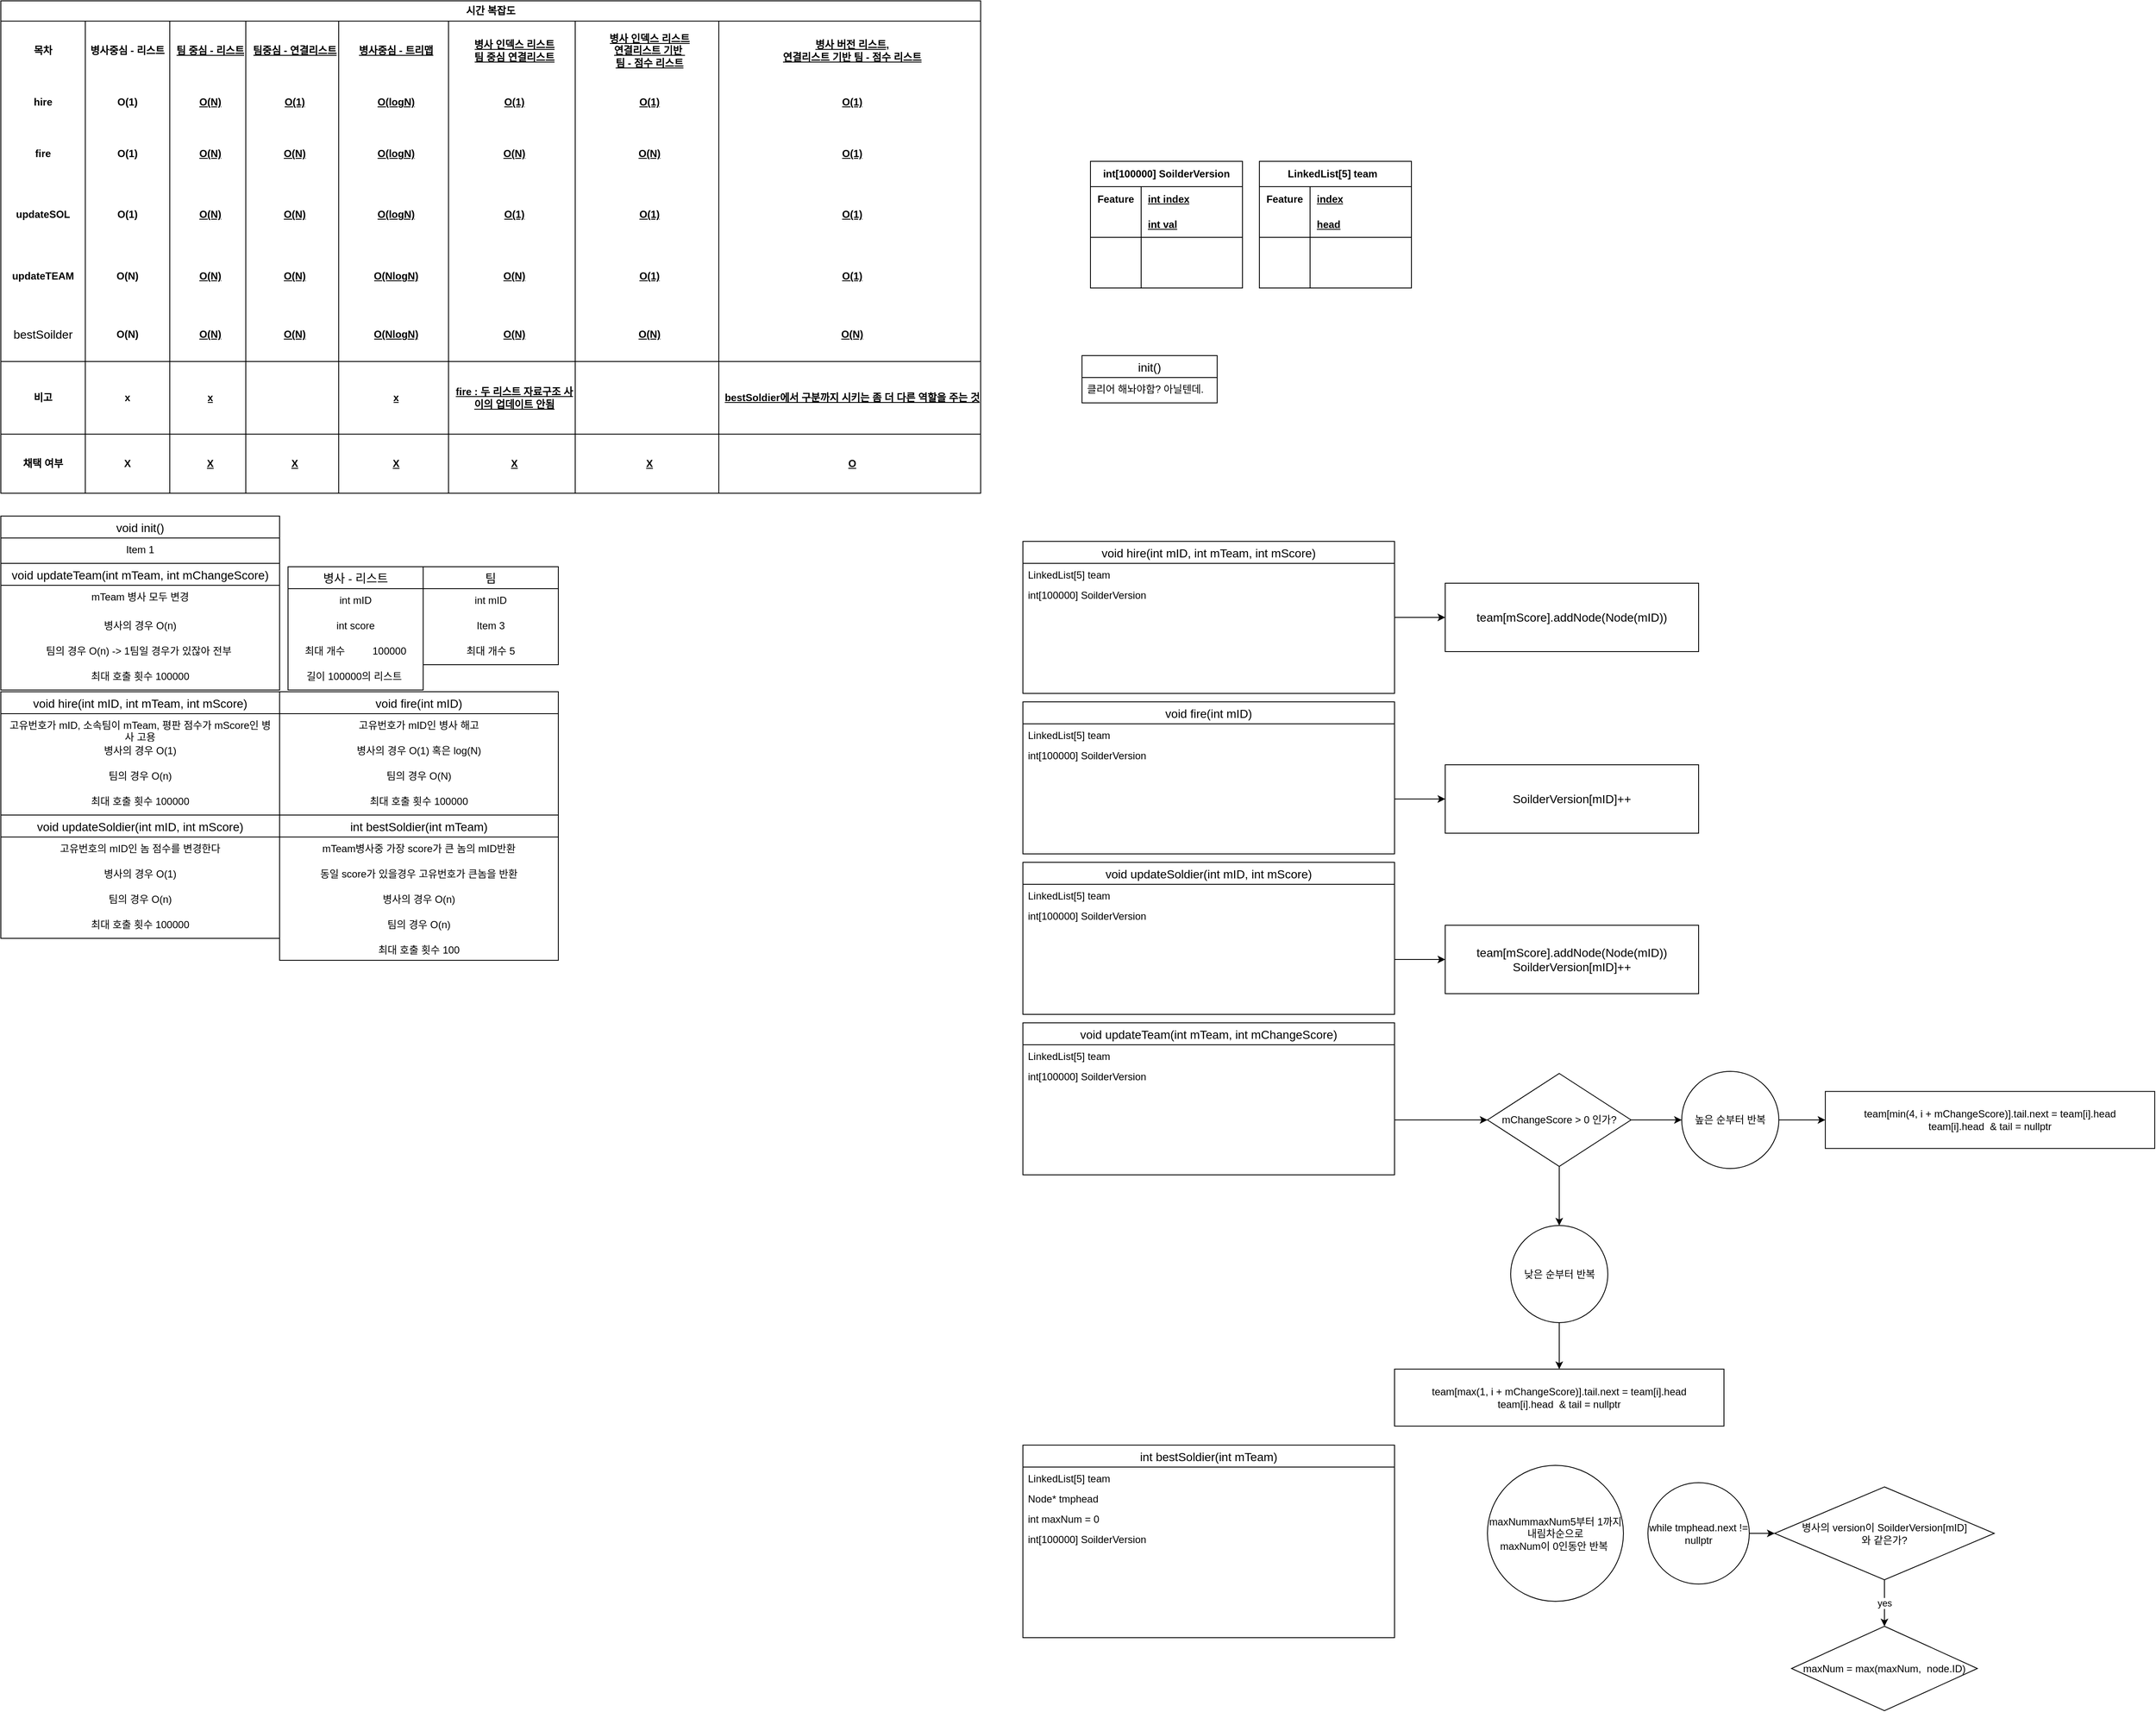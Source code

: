 <mxfile version="22.1.2" type="device">
  <diagram name="페이지-1" id="Xrh16eZeSFPc58KJNDRz">
    <mxGraphModel dx="3550" dy="2233" grid="1" gridSize="10" guides="1" tooltips="1" connect="1" arrows="1" fold="1" page="1" pageScale="1" pageWidth="827" pageHeight="1169" math="0" shadow="0">
      <root>
        <mxCell id="0" />
        <mxCell id="1" parent="0" />
        <mxCell id="5aQztbkNfy9BHQQnObGl-52" value="void init()" style="swimlane;fontStyle=0;childLayout=stackLayout;horizontal=1;startSize=26;horizontalStack=0;resizeParent=1;resizeParentMax=0;resizeLast=0;collapsible=1;marginBottom=0;align=center;fontSize=14;" vertex="1" parent="1">
          <mxGeometry x="70" y="630" width="330" height="206" as="geometry" />
        </mxCell>
        <mxCell id="5aQztbkNfy9BHQQnObGl-53" value="Item 1" style="text;strokeColor=none;fillColor=none;spacingLeft=4;spacingRight=4;overflow=hidden;rotatable=0;points=[[0,0.5],[1,0.5]];portConstraint=eastwest;fontSize=12;whiteSpace=wrap;html=1;align=center;" vertex="1" parent="5aQztbkNfy9BHQQnObGl-52">
          <mxGeometry y="26" width="330" height="30" as="geometry" />
        </mxCell>
        <mxCell id="5aQztbkNfy9BHQQnObGl-88" value="void updateTeam(int mTeam, int mChangeScore)" style="swimlane;fontStyle=0;childLayout=stackLayout;horizontal=1;startSize=26;horizontalStack=0;resizeParent=1;resizeParentMax=0;resizeLast=0;collapsible=1;marginBottom=0;align=center;fontSize=14;" vertex="1" parent="5aQztbkNfy9BHQQnObGl-52">
          <mxGeometry y="56" width="330" height="150" as="geometry" />
        </mxCell>
        <mxCell id="5aQztbkNfy9BHQQnObGl-89" value="mTeam 병사 모두 변경" style="text;strokeColor=none;fillColor=none;spacingLeft=4;spacingRight=4;overflow=hidden;rotatable=0;points=[[0,0.5],[1,0.5]];portConstraint=eastwest;fontSize=12;whiteSpace=wrap;html=1;align=center;" vertex="1" parent="5aQztbkNfy9BHQQnObGl-88">
          <mxGeometry y="26" width="330" height="34" as="geometry" />
        </mxCell>
        <mxCell id="5aQztbkNfy9BHQQnObGl-90" value="병사의 경우 O(n)&lt;br&gt;" style="text;strokeColor=none;fillColor=none;spacingLeft=4;spacingRight=4;overflow=hidden;rotatable=0;points=[[0,0.5],[1,0.5]];portConstraint=eastwest;fontSize=12;whiteSpace=wrap;html=1;align=center;" vertex="1" parent="5aQztbkNfy9BHQQnObGl-88">
          <mxGeometry y="60" width="330" height="30" as="geometry" />
        </mxCell>
        <mxCell id="5aQztbkNfy9BHQQnObGl-135" value="팀의 경우 O(n) -&amp;gt; 1팀일 경우가 있잖아 전부&amp;nbsp;" style="text;strokeColor=none;fillColor=none;spacingLeft=4;spacingRight=4;overflow=hidden;rotatable=0;points=[[0,0.5],[1,0.5]];portConstraint=eastwest;fontSize=12;whiteSpace=wrap;html=1;align=center;" vertex="1" parent="5aQztbkNfy9BHQQnObGl-88">
          <mxGeometry y="90" width="330" height="30" as="geometry" />
        </mxCell>
        <mxCell id="5aQztbkNfy9BHQQnObGl-91" value="최대 호출 횟수 100000" style="text;strokeColor=none;fillColor=none;spacingLeft=4;spacingRight=4;overflow=hidden;rotatable=0;points=[[0,0.5],[1,0.5]];portConstraint=eastwest;fontSize=12;whiteSpace=wrap;html=1;align=center;" vertex="1" parent="5aQztbkNfy9BHQQnObGl-88">
          <mxGeometry y="120" width="330" height="30" as="geometry" />
        </mxCell>
        <mxCell id="5aQztbkNfy9BHQQnObGl-93" value="시간 복잡도" style="shape=table;startSize=24;container=1;collapsible=1;childLayout=tableLayout;fixedRows=3;rowLines=0;fontStyle=1;align=center;resizeLast=1;html=1;whiteSpace=wrap;" vertex="1" parent="1">
          <mxGeometry x="70" y="20.0" width="1160" height="583.05" as="geometry" />
        </mxCell>
        <mxCell id="5aQztbkNfy9BHQQnObGl-119" style="shape=tableRow;horizontal=0;startSize=0;swimlaneHead=0;swimlaneBody=0;fillColor=none;collapsible=0;dropTarget=0;points=[[0,0.5],[1,0.5]];portConstraint=eastwest;top=0;left=0;right=0;bottom=0;html=1;align=center;" vertex="1" parent="5aQztbkNfy9BHQQnObGl-93">
          <mxGeometry y="24" width="1160" height="69" as="geometry" />
        </mxCell>
        <mxCell id="5aQztbkNfy9BHQQnObGl-120" value="목차" style="shape=partialRectangle;connectable=0;fillColor=none;top=0;left=0;bottom=0;right=0;fontStyle=1;overflow=hidden;html=1;whiteSpace=wrap;align=center;" vertex="1" parent="5aQztbkNfy9BHQQnObGl-119">
          <mxGeometry width="100" height="69" as="geometry">
            <mxRectangle width="100" height="69" as="alternateBounds" />
          </mxGeometry>
        </mxCell>
        <mxCell id="5aQztbkNfy9BHQQnObGl-121" value="병사중심 - 리스트" style="shape=partialRectangle;connectable=0;fillColor=none;top=0;left=0;bottom=0;right=0;fontStyle=1;overflow=hidden;html=1;whiteSpace=wrap;align=center;" vertex="1" parent="5aQztbkNfy9BHQQnObGl-119">
          <mxGeometry x="100" width="100" height="69" as="geometry">
            <mxRectangle width="100" height="69" as="alternateBounds" />
          </mxGeometry>
        </mxCell>
        <mxCell id="5aQztbkNfy9BHQQnObGl-122" value="팀 중심 - 리스트" style="shape=partialRectangle;connectable=0;fillColor=none;top=0;left=0;bottom=0;right=0;align=center;spacingLeft=6;fontStyle=5;overflow=hidden;html=1;whiteSpace=wrap;" vertex="1" parent="5aQztbkNfy9BHQQnObGl-119">
          <mxGeometry x="200" width="90" height="69" as="geometry">
            <mxRectangle width="90" height="69" as="alternateBounds" />
          </mxGeometry>
        </mxCell>
        <mxCell id="5aQztbkNfy9BHQQnObGl-123" value="팀중심 - 연결리스트" style="shape=partialRectangle;connectable=0;fillColor=none;top=0;left=0;bottom=0;right=0;align=center;spacingLeft=6;fontStyle=5;overflow=hidden;html=1;whiteSpace=wrap;" vertex="1" parent="5aQztbkNfy9BHQQnObGl-119">
          <mxGeometry x="290" width="110" height="69" as="geometry">
            <mxRectangle width="110" height="69" as="alternateBounds" />
          </mxGeometry>
        </mxCell>
        <mxCell id="5aQztbkNfy9BHQQnObGl-189" value="병사중심 - 트리맵" style="shape=partialRectangle;connectable=0;fillColor=none;top=0;left=0;bottom=0;right=0;align=center;spacingLeft=6;fontStyle=5;overflow=hidden;html=1;whiteSpace=wrap;" vertex="1" parent="5aQztbkNfy9BHQQnObGl-119">
          <mxGeometry x="400" width="130" height="69" as="geometry">
            <mxRectangle width="130" height="69" as="alternateBounds" />
          </mxGeometry>
        </mxCell>
        <mxCell id="5aQztbkNfy9BHQQnObGl-197" value="병사 인덱스 리스트&lt;br&gt;팀 중심 연결리스트" style="shape=partialRectangle;connectable=0;fillColor=none;top=0;left=0;bottom=0;right=0;align=center;spacingLeft=6;fontStyle=5;overflow=hidden;html=1;whiteSpace=wrap;" vertex="1" parent="5aQztbkNfy9BHQQnObGl-119">
          <mxGeometry x="530" width="150.0" height="69" as="geometry">
            <mxRectangle width="150.0" height="69" as="alternateBounds" />
          </mxGeometry>
        </mxCell>
        <mxCell id="5aQztbkNfy9BHQQnObGl-220" value="병사 인덱스 리스트&lt;br&gt;연결리스트 기반&amp;nbsp;&lt;br&gt;팀 - 점수 리스트" style="shape=partialRectangle;connectable=0;fillColor=none;top=0;left=0;bottom=0;right=0;align=center;spacingLeft=6;fontStyle=5;overflow=hidden;html=1;whiteSpace=wrap;" vertex="1" parent="5aQztbkNfy9BHQQnObGl-119">
          <mxGeometry x="680.0" width="170" height="69" as="geometry">
            <mxRectangle width="170" height="69" as="alternateBounds" />
          </mxGeometry>
        </mxCell>
        <mxCell id="5aQztbkNfy9BHQQnObGl-228" value="병사 버전&amp;nbsp;리스트,&lt;br&gt;연결리스트 기반 팀 - 점수 리스트" style="shape=partialRectangle;connectable=0;fillColor=none;top=0;left=0;bottom=0;right=0;align=center;spacingLeft=6;fontStyle=5;overflow=hidden;html=1;whiteSpace=wrap;" vertex="1" parent="5aQztbkNfy9BHQQnObGl-119">
          <mxGeometry x="850.0" width="310.0" height="69" as="geometry">
            <mxRectangle width="310.0" height="69" as="alternateBounds" />
          </mxGeometry>
        </mxCell>
        <mxCell id="5aQztbkNfy9BHQQnObGl-114" style="shape=tableRow;horizontal=0;startSize=0;swimlaneHead=0;swimlaneBody=0;fillColor=none;collapsible=0;dropTarget=0;points=[[0,0.5],[1,0.5]];portConstraint=eastwest;top=0;left=0;right=0;bottom=0;html=1;align=center;" vertex="1" parent="5aQztbkNfy9BHQQnObGl-93">
          <mxGeometry y="93" width="1160" height="53" as="geometry" />
        </mxCell>
        <mxCell id="5aQztbkNfy9BHQQnObGl-115" value="hire" style="shape=partialRectangle;connectable=0;fillColor=none;top=0;left=0;bottom=0;right=0;fontStyle=1;overflow=hidden;html=1;whiteSpace=wrap;align=center;" vertex="1" parent="5aQztbkNfy9BHQQnObGl-114">
          <mxGeometry width="100" height="53" as="geometry">
            <mxRectangle width="100" height="53" as="alternateBounds" />
          </mxGeometry>
        </mxCell>
        <mxCell id="5aQztbkNfy9BHQQnObGl-116" value="O(1)" style="shape=partialRectangle;connectable=0;fillColor=none;top=0;left=0;bottom=0;right=0;fontStyle=1;overflow=hidden;html=1;whiteSpace=wrap;align=center;" vertex="1" parent="5aQztbkNfy9BHQQnObGl-114">
          <mxGeometry x="100" width="100" height="53" as="geometry">
            <mxRectangle width="100" height="53" as="alternateBounds" />
          </mxGeometry>
        </mxCell>
        <mxCell id="5aQztbkNfy9BHQQnObGl-117" value="O(N)" style="shape=partialRectangle;connectable=0;fillColor=none;top=0;left=0;bottom=0;right=0;align=center;spacingLeft=6;fontStyle=5;overflow=hidden;html=1;whiteSpace=wrap;" vertex="1" parent="5aQztbkNfy9BHQQnObGl-114">
          <mxGeometry x="200" width="90" height="53" as="geometry">
            <mxRectangle width="90" height="53" as="alternateBounds" />
          </mxGeometry>
        </mxCell>
        <mxCell id="5aQztbkNfy9BHQQnObGl-118" value="O(1)" style="shape=partialRectangle;connectable=0;fillColor=none;top=0;left=0;bottom=0;right=0;align=center;spacingLeft=6;fontStyle=5;overflow=hidden;html=1;whiteSpace=wrap;" vertex="1" parent="5aQztbkNfy9BHQQnObGl-114">
          <mxGeometry x="290" width="110" height="53" as="geometry">
            <mxRectangle width="110" height="53" as="alternateBounds" />
          </mxGeometry>
        </mxCell>
        <mxCell id="5aQztbkNfy9BHQQnObGl-190" value="O(logN)" style="shape=partialRectangle;connectable=0;fillColor=none;top=0;left=0;bottom=0;right=0;align=center;spacingLeft=6;fontStyle=5;overflow=hidden;html=1;whiteSpace=wrap;" vertex="1" parent="5aQztbkNfy9BHQQnObGl-114">
          <mxGeometry x="400" width="130" height="53" as="geometry">
            <mxRectangle width="130" height="53" as="alternateBounds" />
          </mxGeometry>
        </mxCell>
        <mxCell id="5aQztbkNfy9BHQQnObGl-198" value="O(1)" style="shape=partialRectangle;connectable=0;fillColor=none;top=0;left=0;bottom=0;right=0;align=center;spacingLeft=6;fontStyle=5;overflow=hidden;html=1;whiteSpace=wrap;" vertex="1" parent="5aQztbkNfy9BHQQnObGl-114">
          <mxGeometry x="530" width="150.0" height="53" as="geometry">
            <mxRectangle width="150.0" height="53" as="alternateBounds" />
          </mxGeometry>
        </mxCell>
        <mxCell id="5aQztbkNfy9BHQQnObGl-221" value="O(1)" style="shape=partialRectangle;connectable=0;fillColor=none;top=0;left=0;bottom=0;right=0;align=center;spacingLeft=6;fontStyle=5;overflow=hidden;html=1;whiteSpace=wrap;" vertex="1" parent="5aQztbkNfy9BHQQnObGl-114">
          <mxGeometry x="680.0" width="170" height="53" as="geometry">
            <mxRectangle width="170" height="53" as="alternateBounds" />
          </mxGeometry>
        </mxCell>
        <mxCell id="5aQztbkNfy9BHQQnObGl-229" value="O(1)" style="shape=partialRectangle;connectable=0;fillColor=none;top=0;left=0;bottom=0;right=0;align=center;spacingLeft=6;fontStyle=5;overflow=hidden;html=1;whiteSpace=wrap;" vertex="1" parent="5aQztbkNfy9BHQQnObGl-114">
          <mxGeometry x="850.0" width="310.0" height="53" as="geometry">
            <mxRectangle width="310.0" height="53" as="alternateBounds" />
          </mxGeometry>
        </mxCell>
        <mxCell id="5aQztbkNfy9BHQQnObGl-94" value="" style="shape=tableRow;horizontal=0;startSize=0;swimlaneHead=0;swimlaneBody=0;fillColor=none;collapsible=0;dropTarget=0;points=[[0,0.5],[1,0.5]];portConstraint=eastwest;top=0;left=0;right=0;bottom=0;html=1;align=center;" vertex="1" parent="5aQztbkNfy9BHQQnObGl-93">
          <mxGeometry y="146" width="1160" height="70" as="geometry" />
        </mxCell>
        <mxCell id="5aQztbkNfy9BHQQnObGl-106" value="fire" style="shape=partialRectangle;connectable=0;fillColor=none;top=0;left=0;bottom=0;right=0;fontStyle=1;overflow=hidden;html=1;whiteSpace=wrap;align=center;" vertex="1" parent="5aQztbkNfy9BHQQnObGl-94">
          <mxGeometry width="100" height="70" as="geometry">
            <mxRectangle width="100" height="70" as="alternateBounds" />
          </mxGeometry>
        </mxCell>
        <mxCell id="5aQztbkNfy9BHQQnObGl-95" value="O(1)" style="shape=partialRectangle;connectable=0;fillColor=none;top=0;left=0;bottom=0;right=0;fontStyle=1;overflow=hidden;html=1;whiteSpace=wrap;align=center;" vertex="1" parent="5aQztbkNfy9BHQQnObGl-94">
          <mxGeometry x="100" width="100" height="70" as="geometry">
            <mxRectangle width="100" height="70" as="alternateBounds" />
          </mxGeometry>
        </mxCell>
        <mxCell id="5aQztbkNfy9BHQQnObGl-96" value="O(N)" style="shape=partialRectangle;connectable=0;fillColor=none;top=0;left=0;bottom=0;right=0;align=center;spacingLeft=6;fontStyle=5;overflow=hidden;html=1;whiteSpace=wrap;" vertex="1" parent="5aQztbkNfy9BHQQnObGl-94">
          <mxGeometry x="200" width="90" height="70" as="geometry">
            <mxRectangle width="90" height="70" as="alternateBounds" />
          </mxGeometry>
        </mxCell>
        <mxCell id="5aQztbkNfy9BHQQnObGl-110" value="O(N)" style="shape=partialRectangle;connectable=0;fillColor=none;top=0;left=0;bottom=0;right=0;align=center;spacingLeft=6;fontStyle=5;overflow=hidden;html=1;whiteSpace=wrap;" vertex="1" parent="5aQztbkNfy9BHQQnObGl-94">
          <mxGeometry x="290" width="110" height="70" as="geometry">
            <mxRectangle width="110" height="70" as="alternateBounds" />
          </mxGeometry>
        </mxCell>
        <mxCell id="5aQztbkNfy9BHQQnObGl-191" value="O(logN)" style="shape=partialRectangle;connectable=0;fillColor=none;top=0;left=0;bottom=0;right=0;align=center;spacingLeft=6;fontStyle=5;overflow=hidden;html=1;whiteSpace=wrap;" vertex="1" parent="5aQztbkNfy9BHQQnObGl-94">
          <mxGeometry x="400" width="130" height="70" as="geometry">
            <mxRectangle width="130" height="70" as="alternateBounds" />
          </mxGeometry>
        </mxCell>
        <mxCell id="5aQztbkNfy9BHQQnObGl-199" value="O(N)" style="shape=partialRectangle;connectable=0;fillColor=none;top=0;left=0;bottom=0;right=0;align=center;spacingLeft=6;fontStyle=5;overflow=hidden;html=1;whiteSpace=wrap;" vertex="1" parent="5aQztbkNfy9BHQQnObGl-94">
          <mxGeometry x="530" width="150.0" height="70" as="geometry">
            <mxRectangle width="150.0" height="70" as="alternateBounds" />
          </mxGeometry>
        </mxCell>
        <mxCell id="5aQztbkNfy9BHQQnObGl-222" value="O(N)" style="shape=partialRectangle;connectable=0;fillColor=none;top=0;left=0;bottom=0;right=0;align=center;spacingLeft=6;fontStyle=5;overflow=hidden;html=1;whiteSpace=wrap;" vertex="1" parent="5aQztbkNfy9BHQQnObGl-94">
          <mxGeometry x="680.0" width="170" height="70" as="geometry">
            <mxRectangle width="170" height="70" as="alternateBounds" />
          </mxGeometry>
        </mxCell>
        <mxCell id="5aQztbkNfy9BHQQnObGl-230" value="O(1)" style="shape=partialRectangle;connectable=0;fillColor=none;top=0;left=0;bottom=0;right=0;align=center;spacingLeft=6;fontStyle=5;overflow=hidden;html=1;whiteSpace=wrap;" vertex="1" parent="5aQztbkNfy9BHQQnObGl-94">
          <mxGeometry x="850.0" width="310.0" height="70" as="geometry">
            <mxRectangle width="310.0" height="70" as="alternateBounds" />
          </mxGeometry>
        </mxCell>
        <mxCell id="5aQztbkNfy9BHQQnObGl-169" style="shape=tableRow;horizontal=0;startSize=0;swimlaneHead=0;swimlaneBody=0;fillColor=none;collapsible=0;dropTarget=0;points=[[0,0.5],[1,0.5]];portConstraint=eastwest;top=0;left=0;right=0;bottom=0;html=1;align=center;" vertex="1" parent="5aQztbkNfy9BHQQnObGl-93">
          <mxGeometry y="216" width="1160" height="74" as="geometry" />
        </mxCell>
        <mxCell id="5aQztbkNfy9BHQQnObGl-170" value="updateSOL" style="shape=partialRectangle;connectable=0;fillColor=none;top=0;left=0;bottom=0;right=0;fontStyle=1;overflow=hidden;html=1;whiteSpace=wrap;align=center;" vertex="1" parent="5aQztbkNfy9BHQQnObGl-169">
          <mxGeometry width="100" height="74" as="geometry">
            <mxRectangle width="100" height="74" as="alternateBounds" />
          </mxGeometry>
        </mxCell>
        <mxCell id="5aQztbkNfy9BHQQnObGl-171" value="O(1)" style="shape=partialRectangle;connectable=0;fillColor=none;top=0;left=0;bottom=0;right=0;fontStyle=1;overflow=hidden;html=1;whiteSpace=wrap;align=center;" vertex="1" parent="5aQztbkNfy9BHQQnObGl-169">
          <mxGeometry x="100" width="100" height="74" as="geometry">
            <mxRectangle width="100" height="74" as="alternateBounds" />
          </mxGeometry>
        </mxCell>
        <mxCell id="5aQztbkNfy9BHQQnObGl-172" value="O(N)" style="shape=partialRectangle;connectable=0;fillColor=none;top=0;left=0;bottom=0;right=0;align=center;spacingLeft=6;fontStyle=5;overflow=hidden;html=1;whiteSpace=wrap;" vertex="1" parent="5aQztbkNfy9BHQQnObGl-169">
          <mxGeometry x="200" width="90" height="74" as="geometry">
            <mxRectangle width="90" height="74" as="alternateBounds" />
          </mxGeometry>
        </mxCell>
        <mxCell id="5aQztbkNfy9BHQQnObGl-173" value="O(N)" style="shape=partialRectangle;connectable=0;fillColor=none;top=0;left=0;bottom=0;right=0;align=center;spacingLeft=6;fontStyle=5;overflow=hidden;html=1;whiteSpace=wrap;" vertex="1" parent="5aQztbkNfy9BHQQnObGl-169">
          <mxGeometry x="290" width="110" height="74" as="geometry">
            <mxRectangle width="110" height="74" as="alternateBounds" />
          </mxGeometry>
        </mxCell>
        <mxCell id="5aQztbkNfy9BHQQnObGl-192" value="O(logN)" style="shape=partialRectangle;connectable=0;fillColor=none;top=0;left=0;bottom=0;right=0;align=center;spacingLeft=6;fontStyle=5;overflow=hidden;html=1;whiteSpace=wrap;" vertex="1" parent="5aQztbkNfy9BHQQnObGl-169">
          <mxGeometry x="400" width="130" height="74" as="geometry">
            <mxRectangle width="130" height="74" as="alternateBounds" />
          </mxGeometry>
        </mxCell>
        <mxCell id="5aQztbkNfy9BHQQnObGl-200" value="O(1)" style="shape=partialRectangle;connectable=0;fillColor=none;top=0;left=0;bottom=0;right=0;align=center;spacingLeft=6;fontStyle=5;overflow=hidden;html=1;whiteSpace=wrap;" vertex="1" parent="5aQztbkNfy9BHQQnObGl-169">
          <mxGeometry x="530" width="150.0" height="74" as="geometry">
            <mxRectangle width="150.0" height="74" as="alternateBounds" />
          </mxGeometry>
        </mxCell>
        <mxCell id="5aQztbkNfy9BHQQnObGl-223" value="O(1)" style="shape=partialRectangle;connectable=0;fillColor=none;top=0;left=0;bottom=0;right=0;align=center;spacingLeft=6;fontStyle=5;overflow=hidden;html=1;whiteSpace=wrap;" vertex="1" parent="5aQztbkNfy9BHQQnObGl-169">
          <mxGeometry x="680.0" width="170" height="74" as="geometry">
            <mxRectangle width="170" height="74" as="alternateBounds" />
          </mxGeometry>
        </mxCell>
        <mxCell id="5aQztbkNfy9BHQQnObGl-231" value="O(1)" style="shape=partialRectangle;connectable=0;fillColor=none;top=0;left=0;bottom=0;right=0;align=center;spacingLeft=6;fontStyle=5;overflow=hidden;html=1;whiteSpace=wrap;" vertex="1" parent="5aQztbkNfy9BHQQnObGl-169">
          <mxGeometry x="850.0" width="310.0" height="74" as="geometry">
            <mxRectangle width="310.0" height="74" as="alternateBounds" />
          </mxGeometry>
        </mxCell>
        <mxCell id="5aQztbkNfy9BHQQnObGl-159" style="shape=tableRow;horizontal=0;startSize=0;swimlaneHead=0;swimlaneBody=0;fillColor=none;collapsible=0;dropTarget=0;points=[[0,0.5],[1,0.5]];portConstraint=eastwest;top=0;left=0;right=0;bottom=0;html=1;align=center;" vertex="1" parent="5aQztbkNfy9BHQQnObGl-93">
          <mxGeometry y="290" width="1160" height="72" as="geometry" />
        </mxCell>
        <mxCell id="5aQztbkNfy9BHQQnObGl-160" value="updateTEAM" style="shape=partialRectangle;connectable=0;fillColor=none;top=0;left=0;bottom=0;right=0;fontStyle=1;overflow=hidden;html=1;whiteSpace=wrap;align=center;" vertex="1" parent="5aQztbkNfy9BHQQnObGl-159">
          <mxGeometry width="100" height="72" as="geometry">
            <mxRectangle width="100" height="72" as="alternateBounds" />
          </mxGeometry>
        </mxCell>
        <mxCell id="5aQztbkNfy9BHQQnObGl-161" value="O(N)" style="shape=partialRectangle;connectable=0;fillColor=none;top=0;left=0;bottom=0;right=0;fontStyle=1;overflow=hidden;html=1;whiteSpace=wrap;align=center;" vertex="1" parent="5aQztbkNfy9BHQQnObGl-159">
          <mxGeometry x="100" width="100" height="72" as="geometry">
            <mxRectangle width="100" height="72" as="alternateBounds" />
          </mxGeometry>
        </mxCell>
        <mxCell id="5aQztbkNfy9BHQQnObGl-162" value="O(N)" style="shape=partialRectangle;connectable=0;fillColor=none;top=0;left=0;bottom=0;right=0;align=center;spacingLeft=6;fontStyle=5;overflow=hidden;html=1;whiteSpace=wrap;" vertex="1" parent="5aQztbkNfy9BHQQnObGl-159">
          <mxGeometry x="200" width="90" height="72" as="geometry">
            <mxRectangle width="90" height="72" as="alternateBounds" />
          </mxGeometry>
        </mxCell>
        <mxCell id="5aQztbkNfy9BHQQnObGl-163" value="O(N)" style="shape=partialRectangle;connectable=0;fillColor=none;top=0;left=0;bottom=0;right=0;align=center;spacingLeft=6;fontStyle=5;overflow=hidden;html=1;whiteSpace=wrap;" vertex="1" parent="5aQztbkNfy9BHQQnObGl-159">
          <mxGeometry x="290" width="110" height="72" as="geometry">
            <mxRectangle width="110" height="72" as="alternateBounds" />
          </mxGeometry>
        </mxCell>
        <mxCell id="5aQztbkNfy9BHQQnObGl-193" value="O(NlogN)" style="shape=partialRectangle;connectable=0;fillColor=none;top=0;left=0;bottom=0;right=0;align=center;spacingLeft=6;fontStyle=5;overflow=hidden;html=1;whiteSpace=wrap;" vertex="1" parent="5aQztbkNfy9BHQQnObGl-159">
          <mxGeometry x="400" width="130" height="72" as="geometry">
            <mxRectangle width="130" height="72" as="alternateBounds" />
          </mxGeometry>
        </mxCell>
        <mxCell id="5aQztbkNfy9BHQQnObGl-201" value="O(N)" style="shape=partialRectangle;connectable=0;fillColor=none;top=0;left=0;bottom=0;right=0;align=center;spacingLeft=6;fontStyle=5;overflow=hidden;html=1;whiteSpace=wrap;" vertex="1" parent="5aQztbkNfy9BHQQnObGl-159">
          <mxGeometry x="530" width="150.0" height="72" as="geometry">
            <mxRectangle width="150.0" height="72" as="alternateBounds" />
          </mxGeometry>
        </mxCell>
        <mxCell id="5aQztbkNfy9BHQQnObGl-224" value="O(1)" style="shape=partialRectangle;connectable=0;fillColor=none;top=0;left=0;bottom=0;right=0;align=center;spacingLeft=6;fontStyle=5;overflow=hidden;html=1;whiteSpace=wrap;" vertex="1" parent="5aQztbkNfy9BHQQnObGl-159">
          <mxGeometry x="680.0" width="170" height="72" as="geometry">
            <mxRectangle width="170" height="72" as="alternateBounds" />
          </mxGeometry>
        </mxCell>
        <mxCell id="5aQztbkNfy9BHQQnObGl-232" value="O(1)" style="shape=partialRectangle;connectable=0;fillColor=none;top=0;left=0;bottom=0;right=0;align=center;spacingLeft=6;fontStyle=5;overflow=hidden;html=1;whiteSpace=wrap;" vertex="1" parent="5aQztbkNfy9BHQQnObGl-159">
          <mxGeometry x="850.0" width="310.0" height="72" as="geometry">
            <mxRectangle width="310.0" height="72" as="alternateBounds" />
          </mxGeometry>
        </mxCell>
        <mxCell id="5aQztbkNfy9BHQQnObGl-153" style="shape=tableRow;horizontal=0;startSize=0;swimlaneHead=0;swimlaneBody=0;fillColor=none;collapsible=0;dropTarget=0;points=[[0,0.5],[1,0.5]];portConstraint=eastwest;top=0;left=0;right=0;bottom=1;html=1;align=center;" vertex="1" parent="5aQztbkNfy9BHQQnObGl-93">
          <mxGeometry y="362" width="1160" height="65" as="geometry" />
        </mxCell>
        <mxCell id="5aQztbkNfy9BHQQnObGl-154" value="&lt;span style=&quot;font-size: 14px; font-weight: 400;&quot;&gt;bestSoilder&lt;/span&gt;" style="shape=partialRectangle;connectable=0;fillColor=none;top=0;left=0;bottom=0;right=0;fontStyle=1;overflow=hidden;html=1;whiteSpace=wrap;align=center;" vertex="1" parent="5aQztbkNfy9BHQQnObGl-153">
          <mxGeometry width="100" height="65" as="geometry">
            <mxRectangle width="100" height="65" as="alternateBounds" />
          </mxGeometry>
        </mxCell>
        <mxCell id="5aQztbkNfy9BHQQnObGl-155" value="O(N)" style="shape=partialRectangle;connectable=0;fillColor=none;top=0;left=0;bottom=0;right=0;fontStyle=1;overflow=hidden;html=1;whiteSpace=wrap;align=center;" vertex="1" parent="5aQztbkNfy9BHQQnObGl-153">
          <mxGeometry x="100" width="100" height="65" as="geometry">
            <mxRectangle width="100" height="65" as="alternateBounds" />
          </mxGeometry>
        </mxCell>
        <mxCell id="5aQztbkNfy9BHQQnObGl-156" value="O(N)" style="shape=partialRectangle;connectable=0;fillColor=none;top=0;left=0;bottom=0;right=0;align=center;spacingLeft=6;fontStyle=5;overflow=hidden;html=1;whiteSpace=wrap;" vertex="1" parent="5aQztbkNfy9BHQQnObGl-153">
          <mxGeometry x="200" width="90" height="65" as="geometry">
            <mxRectangle width="90" height="65" as="alternateBounds" />
          </mxGeometry>
        </mxCell>
        <mxCell id="5aQztbkNfy9BHQQnObGl-157" value="O(N)" style="shape=partialRectangle;connectable=0;fillColor=none;top=0;left=0;bottom=0;right=0;align=center;spacingLeft=6;fontStyle=5;overflow=hidden;html=1;whiteSpace=wrap;" vertex="1" parent="5aQztbkNfy9BHQQnObGl-153">
          <mxGeometry x="290" width="110" height="65" as="geometry">
            <mxRectangle width="110" height="65" as="alternateBounds" />
          </mxGeometry>
        </mxCell>
        <mxCell id="5aQztbkNfy9BHQQnObGl-194" value="O(NlogN)" style="shape=partialRectangle;connectable=0;fillColor=none;top=0;left=0;bottom=0;right=0;align=center;spacingLeft=6;fontStyle=5;overflow=hidden;html=1;whiteSpace=wrap;" vertex="1" parent="5aQztbkNfy9BHQQnObGl-153">
          <mxGeometry x="400" width="130" height="65" as="geometry">
            <mxRectangle width="130" height="65" as="alternateBounds" />
          </mxGeometry>
        </mxCell>
        <mxCell id="5aQztbkNfy9BHQQnObGl-202" value="O(N)" style="shape=partialRectangle;connectable=0;fillColor=none;top=0;left=0;bottom=0;right=0;align=center;spacingLeft=6;fontStyle=5;overflow=hidden;html=1;whiteSpace=wrap;" vertex="1" parent="5aQztbkNfy9BHQQnObGl-153">
          <mxGeometry x="530" width="150.0" height="65" as="geometry">
            <mxRectangle width="150.0" height="65" as="alternateBounds" />
          </mxGeometry>
        </mxCell>
        <mxCell id="5aQztbkNfy9BHQQnObGl-225" value="O(N)" style="shape=partialRectangle;connectable=0;fillColor=none;top=0;left=0;bottom=0;right=0;align=center;spacingLeft=6;fontStyle=5;overflow=hidden;html=1;whiteSpace=wrap;" vertex="1" parent="5aQztbkNfy9BHQQnObGl-153">
          <mxGeometry x="680.0" width="170" height="65" as="geometry">
            <mxRectangle width="170" height="65" as="alternateBounds" />
          </mxGeometry>
        </mxCell>
        <mxCell id="5aQztbkNfy9BHQQnObGl-233" value="O(N)" style="shape=partialRectangle;connectable=0;fillColor=none;top=0;left=0;bottom=0;right=0;align=center;spacingLeft=6;fontStyle=5;overflow=hidden;html=1;whiteSpace=wrap;" vertex="1" parent="5aQztbkNfy9BHQQnObGl-153">
          <mxGeometry x="850.0" width="310.0" height="65" as="geometry">
            <mxRectangle width="310.0" height="65" as="alternateBounds" />
          </mxGeometry>
        </mxCell>
        <mxCell id="5aQztbkNfy9BHQQnObGl-97" value="" style="shape=tableRow;horizontal=0;startSize=0;swimlaneHead=0;swimlaneBody=0;fillColor=none;collapsible=0;dropTarget=0;points=[[0,0.5],[1,0.5]];portConstraint=eastwest;top=0;left=0;right=0;bottom=1;html=1;align=center;" vertex="1" parent="5aQztbkNfy9BHQQnObGl-93">
          <mxGeometry y="427" width="1160" height="86" as="geometry" />
        </mxCell>
        <mxCell id="5aQztbkNfy9BHQQnObGl-107" value="비고" style="shape=partialRectangle;connectable=0;fillColor=none;top=0;left=0;bottom=0;right=0;fontStyle=1;overflow=hidden;html=1;whiteSpace=wrap;align=center;" vertex="1" parent="5aQztbkNfy9BHQQnObGl-97">
          <mxGeometry width="100" height="86" as="geometry">
            <mxRectangle width="100" height="86" as="alternateBounds" />
          </mxGeometry>
        </mxCell>
        <mxCell id="5aQztbkNfy9BHQQnObGl-98" value="x" style="shape=partialRectangle;connectable=0;fillColor=none;top=0;left=0;bottom=0;right=0;fontStyle=1;overflow=hidden;html=1;whiteSpace=wrap;align=center;" vertex="1" parent="5aQztbkNfy9BHQQnObGl-97">
          <mxGeometry x="100" width="100" height="86" as="geometry">
            <mxRectangle width="100" height="86" as="alternateBounds" />
          </mxGeometry>
        </mxCell>
        <mxCell id="5aQztbkNfy9BHQQnObGl-99" value="x" style="shape=partialRectangle;connectable=0;fillColor=none;top=0;left=0;bottom=0;right=0;align=center;spacingLeft=6;fontStyle=5;overflow=hidden;html=1;whiteSpace=wrap;" vertex="1" parent="5aQztbkNfy9BHQQnObGl-97">
          <mxGeometry x="200" width="90" height="86" as="geometry">
            <mxRectangle width="90" height="86" as="alternateBounds" />
          </mxGeometry>
        </mxCell>
        <mxCell id="5aQztbkNfy9BHQQnObGl-111" style="shape=partialRectangle;connectable=0;fillColor=none;top=0;left=0;bottom=0;right=0;align=center;spacingLeft=6;fontStyle=5;overflow=hidden;html=1;whiteSpace=wrap;" vertex="1" parent="5aQztbkNfy9BHQQnObGl-97">
          <mxGeometry x="290" width="110" height="86" as="geometry">
            <mxRectangle width="110" height="86" as="alternateBounds" />
          </mxGeometry>
        </mxCell>
        <mxCell id="5aQztbkNfy9BHQQnObGl-195" value="x" style="shape=partialRectangle;connectable=0;fillColor=none;top=0;left=0;bottom=0;right=0;align=center;spacingLeft=6;fontStyle=5;overflow=hidden;html=1;whiteSpace=wrap;" vertex="1" parent="5aQztbkNfy9BHQQnObGl-97">
          <mxGeometry x="400" width="130" height="86" as="geometry">
            <mxRectangle width="130" height="86" as="alternateBounds" />
          </mxGeometry>
        </mxCell>
        <mxCell id="5aQztbkNfy9BHQQnObGl-203" value="fire : 두 리스트 자료구조 사이의 업데이트 안됨" style="shape=partialRectangle;connectable=0;fillColor=none;top=0;left=0;bottom=0;right=0;align=center;spacingLeft=6;fontStyle=5;overflow=hidden;html=1;whiteSpace=wrap;" vertex="1" parent="5aQztbkNfy9BHQQnObGl-97">
          <mxGeometry x="530" width="150.0" height="86" as="geometry">
            <mxRectangle width="150.0" height="86" as="alternateBounds" />
          </mxGeometry>
        </mxCell>
        <mxCell id="5aQztbkNfy9BHQQnObGl-226" style="shape=partialRectangle;connectable=0;fillColor=none;top=0;left=0;bottom=0;right=0;align=center;spacingLeft=6;fontStyle=5;overflow=hidden;html=1;whiteSpace=wrap;" vertex="1" parent="5aQztbkNfy9BHQQnObGl-97">
          <mxGeometry x="680.0" width="170" height="86" as="geometry">
            <mxRectangle width="170" height="86" as="alternateBounds" />
          </mxGeometry>
        </mxCell>
        <mxCell id="5aQztbkNfy9BHQQnObGl-234" value="bestSoldier에서 구분까지 시키는 좀 더 다른 역할을 주는 것" style="shape=partialRectangle;connectable=0;fillColor=none;top=0;left=0;bottom=0;right=0;align=center;spacingLeft=6;fontStyle=5;overflow=hidden;html=1;whiteSpace=wrap;" vertex="1" parent="5aQztbkNfy9BHQQnObGl-97">
          <mxGeometry x="850.0" width="310.0" height="86" as="geometry">
            <mxRectangle width="310.0" height="86" as="alternateBounds" />
          </mxGeometry>
        </mxCell>
        <mxCell id="5aQztbkNfy9BHQQnObGl-148" style="shape=tableRow;horizontal=0;startSize=0;swimlaneHead=0;swimlaneBody=0;fillColor=none;collapsible=0;dropTarget=0;points=[[0,0.5],[1,0.5]];portConstraint=eastwest;top=0;left=0;right=0;bottom=1;html=1;align=center;" vertex="1" parent="5aQztbkNfy9BHQQnObGl-93">
          <mxGeometry y="513" width="1160" height="70" as="geometry" />
        </mxCell>
        <mxCell id="5aQztbkNfy9BHQQnObGl-149" value="채택 여부&lt;br&gt;" style="shape=partialRectangle;connectable=0;fillColor=none;top=0;left=0;bottom=0;right=0;fontStyle=1;overflow=hidden;html=1;whiteSpace=wrap;align=center;" vertex="1" parent="5aQztbkNfy9BHQQnObGl-148">
          <mxGeometry width="100" height="70" as="geometry">
            <mxRectangle width="100" height="70" as="alternateBounds" />
          </mxGeometry>
        </mxCell>
        <mxCell id="5aQztbkNfy9BHQQnObGl-150" value="X" style="shape=partialRectangle;connectable=0;fillColor=none;top=0;left=0;bottom=0;right=0;fontStyle=1;overflow=hidden;html=1;whiteSpace=wrap;align=center;" vertex="1" parent="5aQztbkNfy9BHQQnObGl-148">
          <mxGeometry x="100" width="100" height="70" as="geometry">
            <mxRectangle width="100" height="70" as="alternateBounds" />
          </mxGeometry>
        </mxCell>
        <mxCell id="5aQztbkNfy9BHQQnObGl-151" value="X" style="shape=partialRectangle;connectable=0;fillColor=none;top=0;left=0;bottom=0;right=0;align=center;spacingLeft=6;fontStyle=5;overflow=hidden;html=1;whiteSpace=wrap;" vertex="1" parent="5aQztbkNfy9BHQQnObGl-148">
          <mxGeometry x="200" width="90" height="70" as="geometry">
            <mxRectangle width="90" height="70" as="alternateBounds" />
          </mxGeometry>
        </mxCell>
        <mxCell id="5aQztbkNfy9BHQQnObGl-152" value="X" style="shape=partialRectangle;connectable=0;fillColor=none;top=0;left=0;bottom=0;right=0;align=center;spacingLeft=6;fontStyle=5;overflow=hidden;html=1;whiteSpace=wrap;" vertex="1" parent="5aQztbkNfy9BHQQnObGl-148">
          <mxGeometry x="290" width="110" height="70" as="geometry">
            <mxRectangle width="110" height="70" as="alternateBounds" />
          </mxGeometry>
        </mxCell>
        <mxCell id="5aQztbkNfy9BHQQnObGl-196" value="X" style="shape=partialRectangle;connectable=0;fillColor=none;top=0;left=0;bottom=0;right=0;align=center;spacingLeft=6;fontStyle=5;overflow=hidden;html=1;whiteSpace=wrap;" vertex="1" parent="5aQztbkNfy9BHQQnObGl-148">
          <mxGeometry x="400" width="130" height="70" as="geometry">
            <mxRectangle width="130" height="70" as="alternateBounds" />
          </mxGeometry>
        </mxCell>
        <mxCell id="5aQztbkNfy9BHQQnObGl-204" value="X" style="shape=partialRectangle;connectable=0;fillColor=none;top=0;left=0;bottom=0;right=0;align=center;spacingLeft=6;fontStyle=5;overflow=hidden;html=1;whiteSpace=wrap;" vertex="1" parent="5aQztbkNfy9BHQQnObGl-148">
          <mxGeometry x="530" width="150.0" height="70" as="geometry">
            <mxRectangle width="150.0" height="70" as="alternateBounds" />
          </mxGeometry>
        </mxCell>
        <mxCell id="5aQztbkNfy9BHQQnObGl-227" value="X" style="shape=partialRectangle;connectable=0;fillColor=none;top=0;left=0;bottom=0;right=0;align=center;spacingLeft=6;fontStyle=5;overflow=hidden;html=1;whiteSpace=wrap;" vertex="1" parent="5aQztbkNfy9BHQQnObGl-148">
          <mxGeometry x="680.0" width="170" height="70" as="geometry">
            <mxRectangle width="170" height="70" as="alternateBounds" />
          </mxGeometry>
        </mxCell>
        <mxCell id="5aQztbkNfy9BHQQnObGl-235" value="O" style="shape=partialRectangle;connectable=0;fillColor=none;top=0;left=0;bottom=0;right=0;align=center;spacingLeft=6;fontStyle=5;overflow=hidden;html=1;whiteSpace=wrap;" vertex="1" parent="5aQztbkNfy9BHQQnObGl-148">
          <mxGeometry x="850.0" width="310.0" height="70" as="geometry">
            <mxRectangle width="310.0" height="70" as="alternateBounds" />
          </mxGeometry>
        </mxCell>
        <mxCell id="5aQztbkNfy9BHQQnObGl-124" value="병사 - 리스트" style="swimlane;fontStyle=0;childLayout=stackLayout;horizontal=1;startSize=26;horizontalStack=0;resizeParent=1;resizeParentMax=0;resizeLast=0;collapsible=1;marginBottom=0;align=center;fontSize=14;" vertex="1" parent="1">
          <mxGeometry x="410" y="690" width="160" height="146" as="geometry" />
        </mxCell>
        <mxCell id="5aQztbkNfy9BHQQnObGl-132" value="int mID" style="text;strokeColor=none;fillColor=none;spacingLeft=4;spacingRight=4;overflow=hidden;rotatable=0;points=[[0,0.5],[1,0.5]];portConstraint=eastwest;fontSize=12;whiteSpace=wrap;html=1;align=center;" vertex="1" parent="5aQztbkNfy9BHQQnObGl-124">
          <mxGeometry y="26" width="160" height="30" as="geometry" />
        </mxCell>
        <mxCell id="5aQztbkNfy9BHQQnObGl-126" value="int score" style="text;strokeColor=none;fillColor=none;spacingLeft=4;spacingRight=4;overflow=hidden;rotatable=0;points=[[0,0.5],[1,0.5]];portConstraint=eastwest;fontSize=12;whiteSpace=wrap;html=1;align=center;" vertex="1" parent="5aQztbkNfy9BHQQnObGl-124">
          <mxGeometry y="56" width="160" height="30" as="geometry" />
        </mxCell>
        <mxCell id="5aQztbkNfy9BHQQnObGl-133" value="최대 개수&lt;span style=&quot;white-space: pre;&quot;&gt;&#x9;&lt;/span&gt;&lt;span style=&quot;white-space: pre;&quot;&gt;&#x9;&lt;/span&gt;100000" style="text;strokeColor=none;fillColor=none;spacingLeft=4;spacingRight=4;overflow=hidden;rotatable=0;points=[[0,0.5],[1,0.5]];portConstraint=eastwest;fontSize=12;whiteSpace=wrap;html=1;align=center;" vertex="1" parent="5aQztbkNfy9BHQQnObGl-124">
          <mxGeometry y="86" width="160" height="30" as="geometry" />
        </mxCell>
        <mxCell id="5aQztbkNfy9BHQQnObGl-142" value="길이 100000의 리스트&amp;nbsp;" style="text;strokeColor=none;fillColor=none;spacingLeft=4;spacingRight=4;overflow=hidden;rotatable=0;points=[[0,0.5],[1,0.5]];portConstraint=eastwest;fontSize=12;whiteSpace=wrap;html=1;align=center;" vertex="1" parent="5aQztbkNfy9BHQQnObGl-124">
          <mxGeometry y="116" width="160" height="30" as="geometry" />
        </mxCell>
        <mxCell id="5aQztbkNfy9BHQQnObGl-128" value="팀" style="swimlane;fontStyle=0;childLayout=stackLayout;horizontal=1;startSize=26;horizontalStack=0;resizeParent=1;resizeParentMax=0;resizeLast=0;collapsible=1;marginBottom=0;align=center;fontSize=14;" vertex="1" parent="1">
          <mxGeometry x="570" y="690" width="160" height="116" as="geometry" />
        </mxCell>
        <mxCell id="5aQztbkNfy9BHQQnObGl-130" value="int mID" style="text;strokeColor=none;fillColor=none;spacingLeft=4;spacingRight=4;overflow=hidden;rotatable=0;points=[[0,0.5],[1,0.5]];portConstraint=eastwest;fontSize=12;whiteSpace=wrap;html=1;align=center;" vertex="1" parent="5aQztbkNfy9BHQQnObGl-128">
          <mxGeometry y="26" width="160" height="30" as="geometry" />
        </mxCell>
        <mxCell id="5aQztbkNfy9BHQQnObGl-131" value="Item 3" style="text;strokeColor=none;fillColor=none;spacingLeft=4;spacingRight=4;overflow=hidden;rotatable=0;points=[[0,0.5],[1,0.5]];portConstraint=eastwest;fontSize=12;whiteSpace=wrap;html=1;align=center;" vertex="1" parent="5aQztbkNfy9BHQQnObGl-128">
          <mxGeometry y="56" width="160" height="30" as="geometry" />
        </mxCell>
        <mxCell id="5aQztbkNfy9BHQQnObGl-134" value="최대 개수 5" style="text;strokeColor=none;fillColor=none;spacingLeft=4;spacingRight=4;overflow=hidden;rotatable=0;points=[[0,0.5],[1,0.5]];portConstraint=eastwest;fontSize=12;whiteSpace=wrap;html=1;align=center;" vertex="1" parent="5aQztbkNfy9BHQQnObGl-128">
          <mxGeometry y="86" width="160" height="30" as="geometry" />
        </mxCell>
        <mxCell id="5aQztbkNfy9BHQQnObGl-59" value="void hire(int mID, int mTeam, int mScore)" style="swimlane;fontStyle=0;childLayout=stackLayout;horizontal=1;startSize=26;horizontalStack=0;resizeParent=1;resizeParentMax=0;resizeLast=0;collapsible=1;marginBottom=0;align=center;fontSize=14;" vertex="1" parent="1">
          <mxGeometry x="70" y="838" width="330" height="146" as="geometry" />
        </mxCell>
        <mxCell id="5aQztbkNfy9BHQQnObGl-60" value="고유번호가 mID, 소속팀이 mTeam, 평판 점수가 mScore인 병사 고용" style="text;strokeColor=none;fillColor=none;spacingLeft=4;spacingRight=4;overflow=hidden;rotatable=0;points=[[0,0.5],[1,0.5]];portConstraint=eastwest;fontSize=12;whiteSpace=wrap;html=1;align=center;" vertex="1" parent="5aQztbkNfy9BHQQnObGl-59">
          <mxGeometry y="26" width="330" height="30" as="geometry" />
        </mxCell>
        <mxCell id="5aQztbkNfy9BHQQnObGl-61" value="병사의 경우 O(1)" style="text;strokeColor=none;fillColor=none;spacingLeft=4;spacingRight=4;overflow=hidden;rotatable=0;points=[[0,0.5],[1,0.5]];portConstraint=eastwest;fontSize=12;whiteSpace=wrap;html=1;align=center;" vertex="1" parent="5aQztbkNfy9BHQQnObGl-59">
          <mxGeometry y="56" width="330" height="30" as="geometry" />
        </mxCell>
        <mxCell id="5aQztbkNfy9BHQQnObGl-62" value="팀의 경우 O(n)" style="text;strokeColor=none;fillColor=none;spacingLeft=4;spacingRight=4;overflow=hidden;rotatable=0;points=[[0,0.5],[1,0.5]];portConstraint=eastwest;fontSize=12;whiteSpace=wrap;html=1;align=center;" vertex="1" parent="5aQztbkNfy9BHQQnObGl-59">
          <mxGeometry y="86" width="330" height="30" as="geometry" />
        </mxCell>
        <mxCell id="5aQztbkNfy9BHQQnObGl-63" value="최대 호출 횟수 100000" style="text;strokeColor=none;fillColor=none;spacingLeft=4;spacingRight=4;overflow=hidden;rotatable=0;points=[[0,0.5],[1,0.5]];portConstraint=eastwest;fontSize=12;whiteSpace=wrap;html=1;align=center;" vertex="1" parent="5aQztbkNfy9BHQQnObGl-59">
          <mxGeometry y="116" width="330" height="30" as="geometry" />
        </mxCell>
        <mxCell id="5aQztbkNfy9BHQQnObGl-136" value="void updateSoldier(int mID, int mScore)" style="swimlane;fontStyle=0;childLayout=stackLayout;horizontal=1;startSize=26;horizontalStack=0;resizeParent=1;resizeParentMax=0;resizeLast=0;collapsible=1;marginBottom=0;align=center;fontSize=14;" vertex="1" parent="1">
          <mxGeometry x="70" y="984" width="330" height="146" as="geometry" />
        </mxCell>
        <mxCell id="5aQztbkNfy9BHQQnObGl-137" value="고유번호의 mID인 놈 점수를 변경한다" style="text;strokeColor=none;fillColor=none;spacingLeft=4;spacingRight=4;overflow=hidden;rotatable=0;points=[[0,0.5],[1,0.5]];portConstraint=eastwest;fontSize=12;whiteSpace=wrap;html=1;align=center;" vertex="1" parent="5aQztbkNfy9BHQQnObGl-136">
          <mxGeometry y="26" width="330" height="30" as="geometry" />
        </mxCell>
        <mxCell id="5aQztbkNfy9BHQQnObGl-138" value="병사의 경우 O(1)" style="text;strokeColor=none;fillColor=none;spacingLeft=4;spacingRight=4;overflow=hidden;rotatable=0;points=[[0,0.5],[1,0.5]];portConstraint=eastwest;fontSize=12;whiteSpace=wrap;html=1;align=center;" vertex="1" parent="5aQztbkNfy9BHQQnObGl-136">
          <mxGeometry y="56" width="330" height="30" as="geometry" />
        </mxCell>
        <mxCell id="5aQztbkNfy9BHQQnObGl-139" value="팀의 경우 O(n)" style="text;strokeColor=none;fillColor=none;spacingLeft=4;spacingRight=4;overflow=hidden;rotatable=0;points=[[0,0.5],[1,0.5]];portConstraint=eastwest;fontSize=12;whiteSpace=wrap;html=1;align=center;" vertex="1" parent="5aQztbkNfy9BHQQnObGl-136">
          <mxGeometry y="86" width="330" height="30" as="geometry" />
        </mxCell>
        <mxCell id="5aQztbkNfy9BHQQnObGl-140" value="최대 호출 횟수 100000" style="text;strokeColor=none;fillColor=none;spacingLeft=4;spacingRight=4;overflow=hidden;rotatable=0;points=[[0,0.5],[1,0.5]];portConstraint=eastwest;fontSize=12;whiteSpace=wrap;html=1;align=center;" vertex="1" parent="5aQztbkNfy9BHQQnObGl-136">
          <mxGeometry y="116" width="330" height="30" as="geometry" />
        </mxCell>
        <mxCell id="5aQztbkNfy9BHQQnObGl-65" value="void fire(int mID)" style="swimlane;fontStyle=0;childLayout=stackLayout;horizontal=1;startSize=26;horizontalStack=0;resizeParent=1;resizeParentMax=0;resizeLast=0;collapsible=1;marginBottom=0;align=center;fontSize=14;" vertex="1" parent="1">
          <mxGeometry x="400" y="838" width="330" height="318" as="geometry" />
        </mxCell>
        <mxCell id="5aQztbkNfy9BHQQnObGl-66" value="고유번호가 mID인 병사 해고" style="text;strokeColor=none;fillColor=none;spacingLeft=4;spacingRight=4;overflow=hidden;rotatable=0;points=[[0,0.5],[1,0.5]];portConstraint=eastwest;fontSize=12;whiteSpace=wrap;html=1;align=center;" vertex="1" parent="5aQztbkNfy9BHQQnObGl-65">
          <mxGeometry y="26" width="330" height="30" as="geometry" />
        </mxCell>
        <mxCell id="5aQztbkNfy9BHQQnObGl-67" value="병사의 경우 O(1) 혹은 log(N)" style="text;strokeColor=none;fillColor=none;spacingLeft=4;spacingRight=4;overflow=hidden;rotatable=0;points=[[0,0.5],[1,0.5]];portConstraint=eastwest;fontSize=12;whiteSpace=wrap;html=1;align=center;" vertex="1" parent="5aQztbkNfy9BHQQnObGl-65">
          <mxGeometry y="56" width="330" height="30" as="geometry" />
        </mxCell>
        <mxCell id="5aQztbkNfy9BHQQnObGl-68" value="팀의 경우 O(N)" style="text;strokeColor=none;fillColor=none;spacingLeft=4;spacingRight=4;overflow=hidden;rotatable=0;points=[[0,0.5],[1,0.5]];portConstraint=eastwest;fontSize=12;whiteSpace=wrap;html=1;align=center;" vertex="1" parent="5aQztbkNfy9BHQQnObGl-65">
          <mxGeometry y="86" width="330" height="30" as="geometry" />
        </mxCell>
        <mxCell id="5aQztbkNfy9BHQQnObGl-69" value="최대 호출 횟수 100000" style="text;strokeColor=none;fillColor=none;spacingLeft=4;spacingRight=4;overflow=hidden;rotatable=0;points=[[0,0.5],[1,0.5]];portConstraint=eastwest;fontSize=12;whiteSpace=wrap;html=1;align=center;" vertex="1" parent="5aQztbkNfy9BHQQnObGl-65">
          <mxGeometry y="116" width="330" height="30" as="geometry" />
        </mxCell>
        <mxCell id="5aQztbkNfy9BHQQnObGl-70" value="int bestSoldier(int mTeam)" style="swimlane;fontStyle=0;childLayout=stackLayout;horizontal=1;startSize=26;horizontalStack=0;resizeParent=1;resizeParentMax=0;resizeLast=0;collapsible=1;marginBottom=0;align=center;fontSize=14;" vertex="1" parent="5aQztbkNfy9BHQQnObGl-65">
          <mxGeometry y="146" width="330" height="172" as="geometry" />
        </mxCell>
        <mxCell id="5aQztbkNfy9BHQQnObGl-71" value="mTeam병사중 가장 score가 큰 놈의 mID반환" style="text;strokeColor=none;fillColor=none;spacingLeft=4;spacingRight=4;overflow=hidden;rotatable=0;points=[[0,0.5],[1,0.5]];portConstraint=eastwest;fontSize=12;whiteSpace=wrap;html=1;align=center;" vertex="1" parent="5aQztbkNfy9BHQQnObGl-70">
          <mxGeometry y="26" width="330" height="30" as="geometry" />
        </mxCell>
        <mxCell id="5aQztbkNfy9BHQQnObGl-72" value="동일 score가 있을경우 고유번호가 큰놈을 반환" style="text;strokeColor=none;fillColor=none;spacingLeft=4;spacingRight=4;overflow=hidden;rotatable=0;points=[[0,0.5],[1,0.5]];portConstraint=eastwest;fontSize=12;whiteSpace=wrap;html=1;align=center;" vertex="1" parent="5aQztbkNfy9BHQQnObGl-70">
          <mxGeometry y="56" width="330" height="30" as="geometry" />
        </mxCell>
        <mxCell id="5aQztbkNfy9BHQQnObGl-73" value="병사의 경우 O(n)" style="text;strokeColor=none;fillColor=none;spacingLeft=4;spacingRight=4;overflow=hidden;rotatable=0;points=[[0,0.5],[1,0.5]];portConstraint=eastwest;fontSize=12;whiteSpace=wrap;html=1;align=center;" vertex="1" parent="5aQztbkNfy9BHQQnObGl-70">
          <mxGeometry y="86" width="330" height="30" as="geometry" />
        </mxCell>
        <mxCell id="5aQztbkNfy9BHQQnObGl-141" value="팀의 경우 O(n)" style="text;strokeColor=none;fillColor=none;spacingLeft=4;spacingRight=4;overflow=hidden;rotatable=0;points=[[0,0.5],[1,0.5]];portConstraint=eastwest;fontSize=12;whiteSpace=wrap;html=1;align=center;" vertex="1" parent="5aQztbkNfy9BHQQnObGl-70">
          <mxGeometry y="116" width="330" height="30" as="geometry" />
        </mxCell>
        <mxCell id="5aQztbkNfy9BHQQnObGl-74" value="최대 호출 횟수 100" style="text;strokeColor=none;fillColor=none;spacingLeft=4;spacingRight=4;overflow=hidden;rotatable=0;points=[[0,0.5],[1,0.5]];portConstraint=eastwest;fontSize=12;whiteSpace=wrap;html=1;align=center;" vertex="1" parent="5aQztbkNfy9BHQQnObGl-70">
          <mxGeometry y="146" width="330" height="26" as="geometry" />
        </mxCell>
        <mxCell id="5aQztbkNfy9BHQQnObGl-253" value="int[100000] SoilderVersion" style="shape=table;startSize=30;container=1;collapsible=1;childLayout=tableLayout;fixedRows=1;rowLines=0;fontStyle=1;align=center;resizeLast=1;html=1;whiteSpace=wrap;" vertex="1" parent="1">
          <mxGeometry x="1360" y="210" width="180" height="150" as="geometry" />
        </mxCell>
        <mxCell id="5aQztbkNfy9BHQQnObGl-254" value="" style="shape=tableRow;horizontal=0;startSize=0;swimlaneHead=0;swimlaneBody=0;fillColor=none;collapsible=0;dropTarget=0;points=[[0,0.5],[1,0.5]];portConstraint=eastwest;top=0;left=0;right=0;bottom=0;html=1;" vertex="1" parent="5aQztbkNfy9BHQQnObGl-253">
          <mxGeometry y="30" width="180" height="30" as="geometry" />
        </mxCell>
        <mxCell id="5aQztbkNfy9BHQQnObGl-255" value="Feature" style="shape=partialRectangle;connectable=0;fillColor=none;top=0;left=0;bottom=0;right=0;fontStyle=1;overflow=hidden;html=1;whiteSpace=wrap;" vertex="1" parent="5aQztbkNfy9BHQQnObGl-254">
          <mxGeometry width="60" height="30" as="geometry">
            <mxRectangle width="60" height="30" as="alternateBounds" />
          </mxGeometry>
        </mxCell>
        <mxCell id="5aQztbkNfy9BHQQnObGl-256" value="int index" style="shape=partialRectangle;connectable=0;fillColor=none;top=0;left=0;bottom=0;right=0;align=left;spacingLeft=6;fontStyle=5;overflow=hidden;html=1;whiteSpace=wrap;" vertex="1" parent="5aQztbkNfy9BHQQnObGl-254">
          <mxGeometry x="60" width="120" height="30" as="geometry">
            <mxRectangle width="120" height="30" as="alternateBounds" />
          </mxGeometry>
        </mxCell>
        <mxCell id="5aQztbkNfy9BHQQnObGl-257" value="" style="shape=tableRow;horizontal=0;startSize=0;swimlaneHead=0;swimlaneBody=0;fillColor=none;collapsible=0;dropTarget=0;points=[[0,0.5],[1,0.5]];portConstraint=eastwest;top=0;left=0;right=0;bottom=1;html=1;" vertex="1" parent="5aQztbkNfy9BHQQnObGl-253">
          <mxGeometry y="60" width="180" height="30" as="geometry" />
        </mxCell>
        <mxCell id="5aQztbkNfy9BHQQnObGl-258" value="" style="shape=partialRectangle;connectable=0;fillColor=none;top=0;left=0;bottom=0;right=0;fontStyle=1;overflow=hidden;html=1;whiteSpace=wrap;" vertex="1" parent="5aQztbkNfy9BHQQnObGl-257">
          <mxGeometry width="60" height="30" as="geometry">
            <mxRectangle width="60" height="30" as="alternateBounds" />
          </mxGeometry>
        </mxCell>
        <mxCell id="5aQztbkNfy9BHQQnObGl-259" value="int val" style="shape=partialRectangle;connectable=0;fillColor=none;top=0;left=0;bottom=0;right=0;align=left;spacingLeft=6;fontStyle=5;overflow=hidden;html=1;whiteSpace=wrap;" vertex="1" parent="5aQztbkNfy9BHQQnObGl-257">
          <mxGeometry x="60" width="120" height="30" as="geometry">
            <mxRectangle width="120" height="30" as="alternateBounds" />
          </mxGeometry>
        </mxCell>
        <mxCell id="5aQztbkNfy9BHQQnObGl-260" value="" style="shape=tableRow;horizontal=0;startSize=0;swimlaneHead=0;swimlaneBody=0;fillColor=none;collapsible=0;dropTarget=0;points=[[0,0.5],[1,0.5]];portConstraint=eastwest;top=0;left=0;right=0;bottom=0;html=1;" vertex="1" parent="5aQztbkNfy9BHQQnObGl-253">
          <mxGeometry y="90" width="180" height="30" as="geometry" />
        </mxCell>
        <mxCell id="5aQztbkNfy9BHQQnObGl-261" value="" style="shape=partialRectangle;connectable=0;fillColor=none;top=0;left=0;bottom=0;right=0;editable=1;overflow=hidden;html=1;whiteSpace=wrap;" vertex="1" parent="5aQztbkNfy9BHQQnObGl-260">
          <mxGeometry width="60" height="30" as="geometry">
            <mxRectangle width="60" height="30" as="alternateBounds" />
          </mxGeometry>
        </mxCell>
        <mxCell id="5aQztbkNfy9BHQQnObGl-262" value="" style="shape=partialRectangle;connectable=0;fillColor=none;top=0;left=0;bottom=0;right=0;align=left;spacingLeft=6;overflow=hidden;html=1;whiteSpace=wrap;" vertex="1" parent="5aQztbkNfy9BHQQnObGl-260">
          <mxGeometry x="60" width="120" height="30" as="geometry">
            <mxRectangle width="120" height="30" as="alternateBounds" />
          </mxGeometry>
        </mxCell>
        <mxCell id="5aQztbkNfy9BHQQnObGl-263" value="" style="shape=tableRow;horizontal=0;startSize=0;swimlaneHead=0;swimlaneBody=0;fillColor=none;collapsible=0;dropTarget=0;points=[[0,0.5],[1,0.5]];portConstraint=eastwest;top=0;left=0;right=0;bottom=0;html=1;" vertex="1" parent="5aQztbkNfy9BHQQnObGl-253">
          <mxGeometry y="120" width="180" height="30" as="geometry" />
        </mxCell>
        <mxCell id="5aQztbkNfy9BHQQnObGl-264" value="" style="shape=partialRectangle;connectable=0;fillColor=none;top=0;left=0;bottom=0;right=0;editable=1;overflow=hidden;html=1;whiteSpace=wrap;" vertex="1" parent="5aQztbkNfy9BHQQnObGl-263">
          <mxGeometry width="60" height="30" as="geometry">
            <mxRectangle width="60" height="30" as="alternateBounds" />
          </mxGeometry>
        </mxCell>
        <mxCell id="5aQztbkNfy9BHQQnObGl-265" value="" style="shape=partialRectangle;connectable=0;fillColor=none;top=0;left=0;bottom=0;right=0;align=left;spacingLeft=6;overflow=hidden;html=1;whiteSpace=wrap;" vertex="1" parent="5aQztbkNfy9BHQQnObGl-263">
          <mxGeometry x="60" width="120" height="30" as="geometry">
            <mxRectangle width="120" height="30" as="alternateBounds" />
          </mxGeometry>
        </mxCell>
        <mxCell id="5aQztbkNfy9BHQQnObGl-269" value="LinkedList[5] team&amp;nbsp;&amp;nbsp;" style="shape=table;startSize=30;container=1;collapsible=1;childLayout=tableLayout;fixedRows=1;rowLines=0;fontStyle=1;align=center;resizeLast=1;html=1;whiteSpace=wrap;" vertex="1" parent="1">
          <mxGeometry x="1560" y="210" width="180" height="150" as="geometry" />
        </mxCell>
        <mxCell id="5aQztbkNfy9BHQQnObGl-270" value="" style="shape=tableRow;horizontal=0;startSize=0;swimlaneHead=0;swimlaneBody=0;fillColor=none;collapsible=0;dropTarget=0;points=[[0,0.5],[1,0.5]];portConstraint=eastwest;top=0;left=0;right=0;bottom=0;html=1;" vertex="1" parent="5aQztbkNfy9BHQQnObGl-269">
          <mxGeometry y="30" width="180" height="30" as="geometry" />
        </mxCell>
        <mxCell id="5aQztbkNfy9BHQQnObGl-271" value="Feature" style="shape=partialRectangle;connectable=0;fillColor=none;top=0;left=0;bottom=0;right=0;fontStyle=1;overflow=hidden;html=1;whiteSpace=wrap;" vertex="1" parent="5aQztbkNfy9BHQQnObGl-270">
          <mxGeometry width="60" height="30" as="geometry">
            <mxRectangle width="60" height="30" as="alternateBounds" />
          </mxGeometry>
        </mxCell>
        <mxCell id="5aQztbkNfy9BHQQnObGl-272" value="index" style="shape=partialRectangle;connectable=0;fillColor=none;top=0;left=0;bottom=0;right=0;align=left;spacingLeft=6;fontStyle=5;overflow=hidden;html=1;whiteSpace=wrap;" vertex="1" parent="5aQztbkNfy9BHQQnObGl-270">
          <mxGeometry x="60" width="120" height="30" as="geometry">
            <mxRectangle width="120" height="30" as="alternateBounds" />
          </mxGeometry>
        </mxCell>
        <mxCell id="5aQztbkNfy9BHQQnObGl-273" value="" style="shape=tableRow;horizontal=0;startSize=0;swimlaneHead=0;swimlaneBody=0;fillColor=none;collapsible=0;dropTarget=0;points=[[0,0.5],[1,0.5]];portConstraint=eastwest;top=0;left=0;right=0;bottom=1;html=1;" vertex="1" parent="5aQztbkNfy9BHQQnObGl-269">
          <mxGeometry y="60" width="180" height="30" as="geometry" />
        </mxCell>
        <mxCell id="5aQztbkNfy9BHQQnObGl-274" value="" style="shape=partialRectangle;connectable=0;fillColor=none;top=0;left=0;bottom=0;right=0;fontStyle=1;overflow=hidden;html=1;whiteSpace=wrap;" vertex="1" parent="5aQztbkNfy9BHQQnObGl-273">
          <mxGeometry width="60" height="30" as="geometry">
            <mxRectangle width="60" height="30" as="alternateBounds" />
          </mxGeometry>
        </mxCell>
        <mxCell id="5aQztbkNfy9BHQQnObGl-275" value="head" style="shape=partialRectangle;connectable=0;fillColor=none;top=0;left=0;bottom=0;right=0;align=left;spacingLeft=6;fontStyle=5;overflow=hidden;html=1;whiteSpace=wrap;" vertex="1" parent="5aQztbkNfy9BHQQnObGl-273">
          <mxGeometry x="60" width="120" height="30" as="geometry">
            <mxRectangle width="120" height="30" as="alternateBounds" />
          </mxGeometry>
        </mxCell>
        <mxCell id="5aQztbkNfy9BHQQnObGl-276" value="" style="shape=tableRow;horizontal=0;startSize=0;swimlaneHead=0;swimlaneBody=0;fillColor=none;collapsible=0;dropTarget=0;points=[[0,0.5],[1,0.5]];portConstraint=eastwest;top=0;left=0;right=0;bottom=0;html=1;" vertex="1" parent="5aQztbkNfy9BHQQnObGl-269">
          <mxGeometry y="90" width="180" height="30" as="geometry" />
        </mxCell>
        <mxCell id="5aQztbkNfy9BHQQnObGl-277" value="" style="shape=partialRectangle;connectable=0;fillColor=none;top=0;left=0;bottom=0;right=0;editable=1;overflow=hidden;html=1;whiteSpace=wrap;" vertex="1" parent="5aQztbkNfy9BHQQnObGl-276">
          <mxGeometry width="60" height="30" as="geometry">
            <mxRectangle width="60" height="30" as="alternateBounds" />
          </mxGeometry>
        </mxCell>
        <mxCell id="5aQztbkNfy9BHQQnObGl-278" value="" style="shape=partialRectangle;connectable=0;fillColor=none;top=0;left=0;bottom=0;right=0;align=left;spacingLeft=6;overflow=hidden;html=1;whiteSpace=wrap;" vertex="1" parent="5aQztbkNfy9BHQQnObGl-276">
          <mxGeometry x="60" width="120" height="30" as="geometry">
            <mxRectangle width="120" height="30" as="alternateBounds" />
          </mxGeometry>
        </mxCell>
        <mxCell id="5aQztbkNfy9BHQQnObGl-279" value="" style="shape=tableRow;horizontal=0;startSize=0;swimlaneHead=0;swimlaneBody=0;fillColor=none;collapsible=0;dropTarget=0;points=[[0,0.5],[1,0.5]];portConstraint=eastwest;top=0;left=0;right=0;bottom=0;html=1;" vertex="1" parent="5aQztbkNfy9BHQQnObGl-269">
          <mxGeometry y="120" width="180" height="30" as="geometry" />
        </mxCell>
        <mxCell id="5aQztbkNfy9BHQQnObGl-280" value="" style="shape=partialRectangle;connectable=0;fillColor=none;top=0;left=0;bottom=0;right=0;editable=1;overflow=hidden;html=1;whiteSpace=wrap;" vertex="1" parent="5aQztbkNfy9BHQQnObGl-279">
          <mxGeometry width="60" height="30" as="geometry">
            <mxRectangle width="60" height="30" as="alternateBounds" />
          </mxGeometry>
        </mxCell>
        <mxCell id="5aQztbkNfy9BHQQnObGl-281" value="" style="shape=partialRectangle;connectable=0;fillColor=none;top=0;left=0;bottom=0;right=0;align=left;spacingLeft=6;overflow=hidden;html=1;whiteSpace=wrap;" vertex="1" parent="5aQztbkNfy9BHQQnObGl-279">
          <mxGeometry x="60" width="120" height="30" as="geometry">
            <mxRectangle width="120" height="30" as="alternateBounds" />
          </mxGeometry>
        </mxCell>
        <mxCell id="5aQztbkNfy9BHQQnObGl-282" value="init()" style="swimlane;fontStyle=0;childLayout=stackLayout;horizontal=1;startSize=26;horizontalStack=0;resizeParent=1;resizeParentMax=0;resizeLast=0;collapsible=1;marginBottom=0;align=center;fontSize=14;" vertex="1" parent="1">
          <mxGeometry x="1350" y="440" width="160" height="56" as="geometry" />
        </mxCell>
        <mxCell id="5aQztbkNfy9BHQQnObGl-284" value="클리어 해놔야함? 아닐텐데." style="text;strokeColor=none;fillColor=none;spacingLeft=4;spacingRight=4;overflow=hidden;rotatable=0;points=[[0,0.5],[1,0.5]];portConstraint=eastwest;fontSize=12;whiteSpace=wrap;html=1;" vertex="1" parent="5aQztbkNfy9BHQQnObGl-282">
          <mxGeometry y="26" width="160" height="30" as="geometry" />
        </mxCell>
        <mxCell id="5aQztbkNfy9BHQQnObGl-291" value="" style="edgeStyle=orthogonalEdgeStyle;rounded=0;orthogonalLoop=1;jettySize=auto;html=1;" edge="1" parent="1" source="5aQztbkNfy9BHQQnObGl-286" target="5aQztbkNfy9BHQQnObGl-290">
          <mxGeometry relative="1" as="geometry" />
        </mxCell>
        <mxCell id="5aQztbkNfy9BHQQnObGl-286" value="void hire(int mID, int mTeam, int mScore)" style="swimlane;fontStyle=0;childLayout=stackLayout;horizontal=1;startSize=26;horizontalStack=0;resizeParent=1;resizeParentMax=0;resizeLast=0;collapsible=1;marginBottom=0;align=center;fontSize=14;" vertex="1" parent="1">
          <mxGeometry x="1280" y="660" width="440" height="180" as="geometry" />
        </mxCell>
        <mxCell id="5aQztbkNfy9BHQQnObGl-287" value="LinkedList[5] team&amp;nbsp;&amp;nbsp;" style="text;strokeColor=none;fillColor=none;spacingLeft=4;spacingRight=4;overflow=hidden;rotatable=0;points=[[0,0.5],[1,0.5]];portConstraint=eastwest;fontSize=12;whiteSpace=wrap;html=1;" vertex="1" parent="5aQztbkNfy9BHQQnObGl-286">
          <mxGeometry y="26" width="440" height="24" as="geometry" />
        </mxCell>
        <mxCell id="5aQztbkNfy9BHQQnObGl-288" value="int[100000]&amp;nbsp;SoilderVersion" style="text;strokeColor=none;fillColor=none;spacingLeft=4;spacingRight=4;overflow=hidden;rotatable=0;points=[[0,0.5],[1,0.5]];portConstraint=eastwest;fontSize=12;whiteSpace=wrap;html=1;" vertex="1" parent="5aQztbkNfy9BHQQnObGl-286">
          <mxGeometry y="50" width="440" height="130" as="geometry" />
        </mxCell>
        <mxCell id="5aQztbkNfy9BHQQnObGl-290" value="team[mScore].addNode(Node(mID))" style="whiteSpace=wrap;html=1;fontSize=14;fontStyle=0;startSize=26;" vertex="1" parent="1">
          <mxGeometry x="1780" y="709.5" width="300" height="81" as="geometry" />
        </mxCell>
        <mxCell id="5aQztbkNfy9BHQQnObGl-293" value="void fire(int mID)" style="swimlane;fontStyle=0;childLayout=stackLayout;horizontal=1;startSize=26;horizontalStack=0;resizeParent=1;resizeParentMax=0;resizeLast=0;collapsible=1;marginBottom=0;align=center;fontSize=14;" vertex="1" parent="1">
          <mxGeometry x="1280" y="850" width="440" height="180" as="geometry" />
        </mxCell>
        <mxCell id="5aQztbkNfy9BHQQnObGl-294" value="LinkedList[5] team&amp;nbsp;&amp;nbsp;" style="text;strokeColor=none;fillColor=none;spacingLeft=4;spacingRight=4;overflow=hidden;rotatable=0;points=[[0,0.5],[1,0.5]];portConstraint=eastwest;fontSize=12;whiteSpace=wrap;html=1;" vertex="1" parent="5aQztbkNfy9BHQQnObGl-293">
          <mxGeometry y="26" width="440" height="24" as="geometry" />
        </mxCell>
        <mxCell id="5aQztbkNfy9BHQQnObGl-295" value="int[100000]&amp;nbsp;SoilderVersion" style="text;strokeColor=none;fillColor=none;spacingLeft=4;spacingRight=4;overflow=hidden;rotatable=0;points=[[0,0.5],[1,0.5]];portConstraint=eastwest;fontSize=12;whiteSpace=wrap;html=1;" vertex="1" parent="5aQztbkNfy9BHQQnObGl-293">
          <mxGeometry y="50" width="440" height="130" as="geometry" />
        </mxCell>
        <mxCell id="5aQztbkNfy9BHQQnObGl-296" value="SoilderVersion[mID]++" style="whiteSpace=wrap;html=1;fontSize=14;fontStyle=0;startSize=26;" vertex="1" parent="1">
          <mxGeometry x="1780" y="924.5" width="300" height="81" as="geometry" />
        </mxCell>
        <mxCell id="5aQztbkNfy9BHQQnObGl-297" style="edgeStyle=orthogonalEdgeStyle;rounded=0;orthogonalLoop=1;jettySize=auto;html=1;entryX=0;entryY=0.5;entryDx=0;entryDy=0;" edge="1" parent="1" source="5aQztbkNfy9BHQQnObGl-295" target="5aQztbkNfy9BHQQnObGl-296">
          <mxGeometry relative="1" as="geometry" />
        </mxCell>
        <mxCell id="5aQztbkNfy9BHQQnObGl-298" value="void updateSoldier(int mID, int mScore)" style="swimlane;fontStyle=0;childLayout=stackLayout;horizontal=1;startSize=26;horizontalStack=0;resizeParent=1;resizeParentMax=0;resizeLast=0;collapsible=1;marginBottom=0;align=center;fontSize=14;" vertex="1" parent="1">
          <mxGeometry x="1280" y="1040" width="440" height="180" as="geometry" />
        </mxCell>
        <mxCell id="5aQztbkNfy9BHQQnObGl-299" value="LinkedList[5] team&amp;nbsp;&amp;nbsp;" style="text;strokeColor=none;fillColor=none;spacingLeft=4;spacingRight=4;overflow=hidden;rotatable=0;points=[[0,0.5],[1,0.5]];portConstraint=eastwest;fontSize=12;whiteSpace=wrap;html=1;" vertex="1" parent="5aQztbkNfy9BHQQnObGl-298">
          <mxGeometry y="26" width="440" height="24" as="geometry" />
        </mxCell>
        <mxCell id="5aQztbkNfy9BHQQnObGl-300" value="int[100000]&amp;nbsp;SoilderVersion" style="text;strokeColor=none;fillColor=none;spacingLeft=4;spacingRight=4;overflow=hidden;rotatable=0;points=[[0,0.5],[1,0.5]];portConstraint=eastwest;fontSize=12;whiteSpace=wrap;html=1;" vertex="1" parent="5aQztbkNfy9BHQQnObGl-298">
          <mxGeometry y="50" width="440" height="130" as="geometry" />
        </mxCell>
        <mxCell id="5aQztbkNfy9BHQQnObGl-301" value="team[mScore].addNode(Node(mID))&lt;br&gt;SoilderVersion[mID]++" style="whiteSpace=wrap;html=1;fontSize=14;fontStyle=0;startSize=26;" vertex="1" parent="1">
          <mxGeometry x="1780" y="1114.5" width="300" height="81" as="geometry" />
        </mxCell>
        <mxCell id="5aQztbkNfy9BHQQnObGl-302" style="edgeStyle=orthogonalEdgeStyle;rounded=0;orthogonalLoop=1;jettySize=auto;html=1;entryX=0;entryY=0.5;entryDx=0;entryDy=0;" edge="1" parent="1" source="5aQztbkNfy9BHQQnObGl-300" target="5aQztbkNfy9BHQQnObGl-301">
          <mxGeometry relative="1" as="geometry" />
        </mxCell>
        <mxCell id="5aQztbkNfy9BHQQnObGl-303" value="void updateTeam(int mTeam, int mChangeScore)" style="swimlane;fontStyle=0;childLayout=stackLayout;horizontal=1;startSize=26;horizontalStack=0;resizeParent=1;resizeParentMax=0;resizeLast=0;collapsible=1;marginBottom=0;align=center;fontSize=14;" vertex="1" parent="1">
          <mxGeometry x="1280" y="1230" width="440" height="180" as="geometry" />
        </mxCell>
        <mxCell id="5aQztbkNfy9BHQQnObGl-304" value="LinkedList[5] team&amp;nbsp;&amp;nbsp;" style="text;strokeColor=none;fillColor=none;spacingLeft=4;spacingRight=4;overflow=hidden;rotatable=0;points=[[0,0.5],[1,0.5]];portConstraint=eastwest;fontSize=12;whiteSpace=wrap;html=1;" vertex="1" parent="5aQztbkNfy9BHQQnObGl-303">
          <mxGeometry y="26" width="440" height="24" as="geometry" />
        </mxCell>
        <mxCell id="5aQztbkNfy9BHQQnObGl-305" value="int[100000]&amp;nbsp;SoilderVersion" style="text;strokeColor=none;fillColor=none;spacingLeft=4;spacingRight=4;overflow=hidden;rotatable=0;points=[[0,0.5],[1,0.5]];portConstraint=eastwest;fontSize=12;whiteSpace=wrap;html=1;" vertex="1" parent="5aQztbkNfy9BHQQnObGl-303">
          <mxGeometry y="50" width="440" height="130" as="geometry" />
        </mxCell>
        <mxCell id="5aQztbkNfy9BHQQnObGl-312" style="edgeStyle=orthogonalEdgeStyle;rounded=0;orthogonalLoop=1;jettySize=auto;html=1;entryX=0;entryY=0.5;entryDx=0;entryDy=0;" edge="1" parent="1" source="5aQztbkNfy9BHQQnObGl-305" target="5aQztbkNfy9BHQQnObGl-313">
          <mxGeometry relative="1" as="geometry">
            <mxPoint x="1820" y="1345" as="targetPoint" />
          </mxGeometry>
        </mxCell>
        <mxCell id="5aQztbkNfy9BHQQnObGl-316" value="" style="edgeStyle=orthogonalEdgeStyle;rounded=0;orthogonalLoop=1;jettySize=auto;html=1;entryX=0.5;entryY=0;entryDx=0;entryDy=0;" edge="1" parent="1" source="5aQztbkNfy9BHQQnObGl-313" target="5aQztbkNfy9BHQQnObGl-320">
          <mxGeometry relative="1" as="geometry">
            <mxPoint x="1915" y="1450" as="targetPoint" />
          </mxGeometry>
        </mxCell>
        <mxCell id="5aQztbkNfy9BHQQnObGl-318" value="" style="edgeStyle=orthogonalEdgeStyle;rounded=0;orthogonalLoop=1;jettySize=auto;html=1;entryX=0;entryY=0.5;entryDx=0;entryDy=0;" edge="1" parent="1" source="5aQztbkNfy9BHQQnObGl-313" target="5aQztbkNfy9BHQQnObGl-319">
          <mxGeometry relative="1" as="geometry">
            <mxPoint x="2060" y="1345" as="targetPoint" />
          </mxGeometry>
        </mxCell>
        <mxCell id="5aQztbkNfy9BHQQnObGl-313" value="mChangeScore &amp;gt; 0 인가?" style="rhombus;whiteSpace=wrap;html=1;" vertex="1" parent="1">
          <mxGeometry x="1830" y="1290" width="170" height="110" as="geometry" />
        </mxCell>
        <mxCell id="5aQztbkNfy9BHQQnObGl-322" value="" style="edgeStyle=orthogonalEdgeStyle;rounded=0;orthogonalLoop=1;jettySize=auto;html=1;" edge="1" parent="1" source="5aQztbkNfy9BHQQnObGl-319" target="5aQztbkNfy9BHQQnObGl-321">
          <mxGeometry relative="1" as="geometry" />
        </mxCell>
        <mxCell id="5aQztbkNfy9BHQQnObGl-319" value="높은 순부터 반복" style="ellipse;whiteSpace=wrap;html=1;aspect=fixed;" vertex="1" parent="1">
          <mxGeometry x="2060" y="1287.5" width="115" height="115" as="geometry" />
        </mxCell>
        <mxCell id="5aQztbkNfy9BHQQnObGl-324" style="edgeStyle=orthogonalEdgeStyle;rounded=0;orthogonalLoop=1;jettySize=auto;html=1;" edge="1" parent="1" source="5aQztbkNfy9BHQQnObGl-320" target="5aQztbkNfy9BHQQnObGl-323">
          <mxGeometry relative="1" as="geometry" />
        </mxCell>
        <mxCell id="5aQztbkNfy9BHQQnObGl-320" value="낮은 순부터 반복" style="ellipse;whiteSpace=wrap;html=1;aspect=fixed;" vertex="1" parent="1">
          <mxGeometry x="1857.5" y="1470" width="115" height="115" as="geometry" />
        </mxCell>
        <mxCell id="5aQztbkNfy9BHQQnObGl-321" value="team[min(4, i +&amp;nbsp;mChangeScore)].tail.next = team[i].head&lt;br&gt;team[i].head&amp;nbsp; &amp;amp; tail = nullptr" style="whiteSpace=wrap;html=1;" vertex="1" parent="1">
          <mxGeometry x="2230" y="1311.25" width="390" height="67.5" as="geometry" />
        </mxCell>
        <mxCell id="5aQztbkNfy9BHQQnObGl-323" value="team[max(1, i +&amp;nbsp;mChangeScore)].tail.next = team[i].head&lt;br&gt;team[i].head&amp;nbsp; &amp;amp; tail = nullptr" style="whiteSpace=wrap;html=1;" vertex="1" parent="1">
          <mxGeometry x="1720" y="1640" width="390" height="67.5" as="geometry" />
        </mxCell>
        <mxCell id="5aQztbkNfy9BHQQnObGl-325" value="int bestSoldier(int mTeam)" style="swimlane;fontStyle=0;childLayout=stackLayout;horizontal=1;startSize=26;horizontalStack=0;resizeParent=1;resizeParentMax=0;resizeLast=0;collapsible=1;marginBottom=0;align=center;fontSize=14;" vertex="1" parent="1">
          <mxGeometry x="1280" y="1730" width="440" height="228" as="geometry" />
        </mxCell>
        <mxCell id="5aQztbkNfy9BHQQnObGl-326" value="LinkedList[5] team&amp;nbsp;&amp;nbsp;" style="text;strokeColor=none;fillColor=none;spacingLeft=4;spacingRight=4;overflow=hidden;rotatable=0;points=[[0,0.5],[1,0.5]];portConstraint=eastwest;fontSize=12;whiteSpace=wrap;html=1;" vertex="1" parent="5aQztbkNfy9BHQQnObGl-325">
          <mxGeometry y="26" width="440" height="24" as="geometry" />
        </mxCell>
        <mxCell id="5aQztbkNfy9BHQQnObGl-333" value="Node* tmphead" style="text;strokeColor=none;fillColor=none;spacingLeft=4;spacingRight=4;overflow=hidden;rotatable=0;points=[[0,0.5],[1,0.5]];portConstraint=eastwest;fontSize=12;whiteSpace=wrap;html=1;" vertex="1" parent="5aQztbkNfy9BHQQnObGl-325">
          <mxGeometry y="50" width="440" height="24" as="geometry" />
        </mxCell>
        <mxCell id="5aQztbkNfy9BHQQnObGl-335" value="int maxNum = 0" style="text;strokeColor=none;fillColor=none;spacingLeft=4;spacingRight=4;overflow=hidden;rotatable=0;points=[[0,0.5],[1,0.5]];portConstraint=eastwest;fontSize=12;whiteSpace=wrap;html=1;" vertex="1" parent="5aQztbkNfy9BHQQnObGl-325">
          <mxGeometry y="74" width="440" height="24" as="geometry" />
        </mxCell>
        <mxCell id="5aQztbkNfy9BHQQnObGl-327" value="int[100000]&amp;nbsp;SoilderVersion" style="text;strokeColor=none;fillColor=none;spacingLeft=4;spacingRight=4;overflow=hidden;rotatable=0;points=[[0,0.5],[1,0.5]];portConstraint=eastwest;fontSize=12;whiteSpace=wrap;html=1;" vertex="1" parent="5aQztbkNfy9BHQQnObGl-325">
          <mxGeometry y="98" width="440" height="130" as="geometry" />
        </mxCell>
        <mxCell id="5aQztbkNfy9BHQQnObGl-339" value="" style="edgeStyle=orthogonalEdgeStyle;rounded=0;orthogonalLoop=1;jettySize=auto;html=1;" edge="1" parent="1" source="5aQztbkNfy9BHQQnObGl-332" target="5aQztbkNfy9BHQQnObGl-338">
          <mxGeometry relative="1" as="geometry" />
        </mxCell>
        <mxCell id="5aQztbkNfy9BHQQnObGl-332" value="while tmphead.next != nullptr" style="ellipse;whiteSpace=wrap;html=1;aspect=fixed;" vertex="1" parent="1">
          <mxGeometry x="2020" y="1774.5" width="120" height="120" as="geometry" />
        </mxCell>
        <mxCell id="5aQztbkNfy9BHQQnObGl-342" value="yes" style="edgeStyle=orthogonalEdgeStyle;rounded=0;orthogonalLoop=1;jettySize=auto;html=1;entryX=0.5;entryY=0;entryDx=0;entryDy=0;" edge="1" parent="1" source="5aQztbkNfy9BHQQnObGl-338" target="5aQztbkNfy9BHQQnObGl-343">
          <mxGeometry relative="1" as="geometry">
            <mxPoint x="2350" y="1830" as="targetPoint" />
          </mxGeometry>
        </mxCell>
        <mxCell id="5aQztbkNfy9BHQQnObGl-338" value="병사의 version이&amp;nbsp;SoilderVersion[mID]&lt;br&gt;와 같은가?" style="rhombus;whiteSpace=wrap;html=1;" vertex="1" parent="1">
          <mxGeometry x="2170" y="1779.5" width="260" height="110" as="geometry" />
        </mxCell>
        <mxCell id="5aQztbkNfy9BHQQnObGl-343" value="maxNum = max(maxNum,&amp;nbsp; node.ID)" style="rhombus;whiteSpace=wrap;html=1;" vertex="1" parent="1">
          <mxGeometry x="2190" y="1944.5" width="220" height="100" as="geometry" />
        </mxCell>
        <mxCell id="5aQztbkNfy9BHQQnObGl-344" value="maxNummaxNum5부터 1까지 내림차순으로&lt;br&gt;maxNum이 0인동안 반복&amp;nbsp;" style="ellipse;whiteSpace=wrap;html=1;aspect=fixed;" vertex="1" parent="1">
          <mxGeometry x="1830" y="1754" width="161" height="161" as="geometry" />
        </mxCell>
      </root>
    </mxGraphModel>
  </diagram>
</mxfile>
